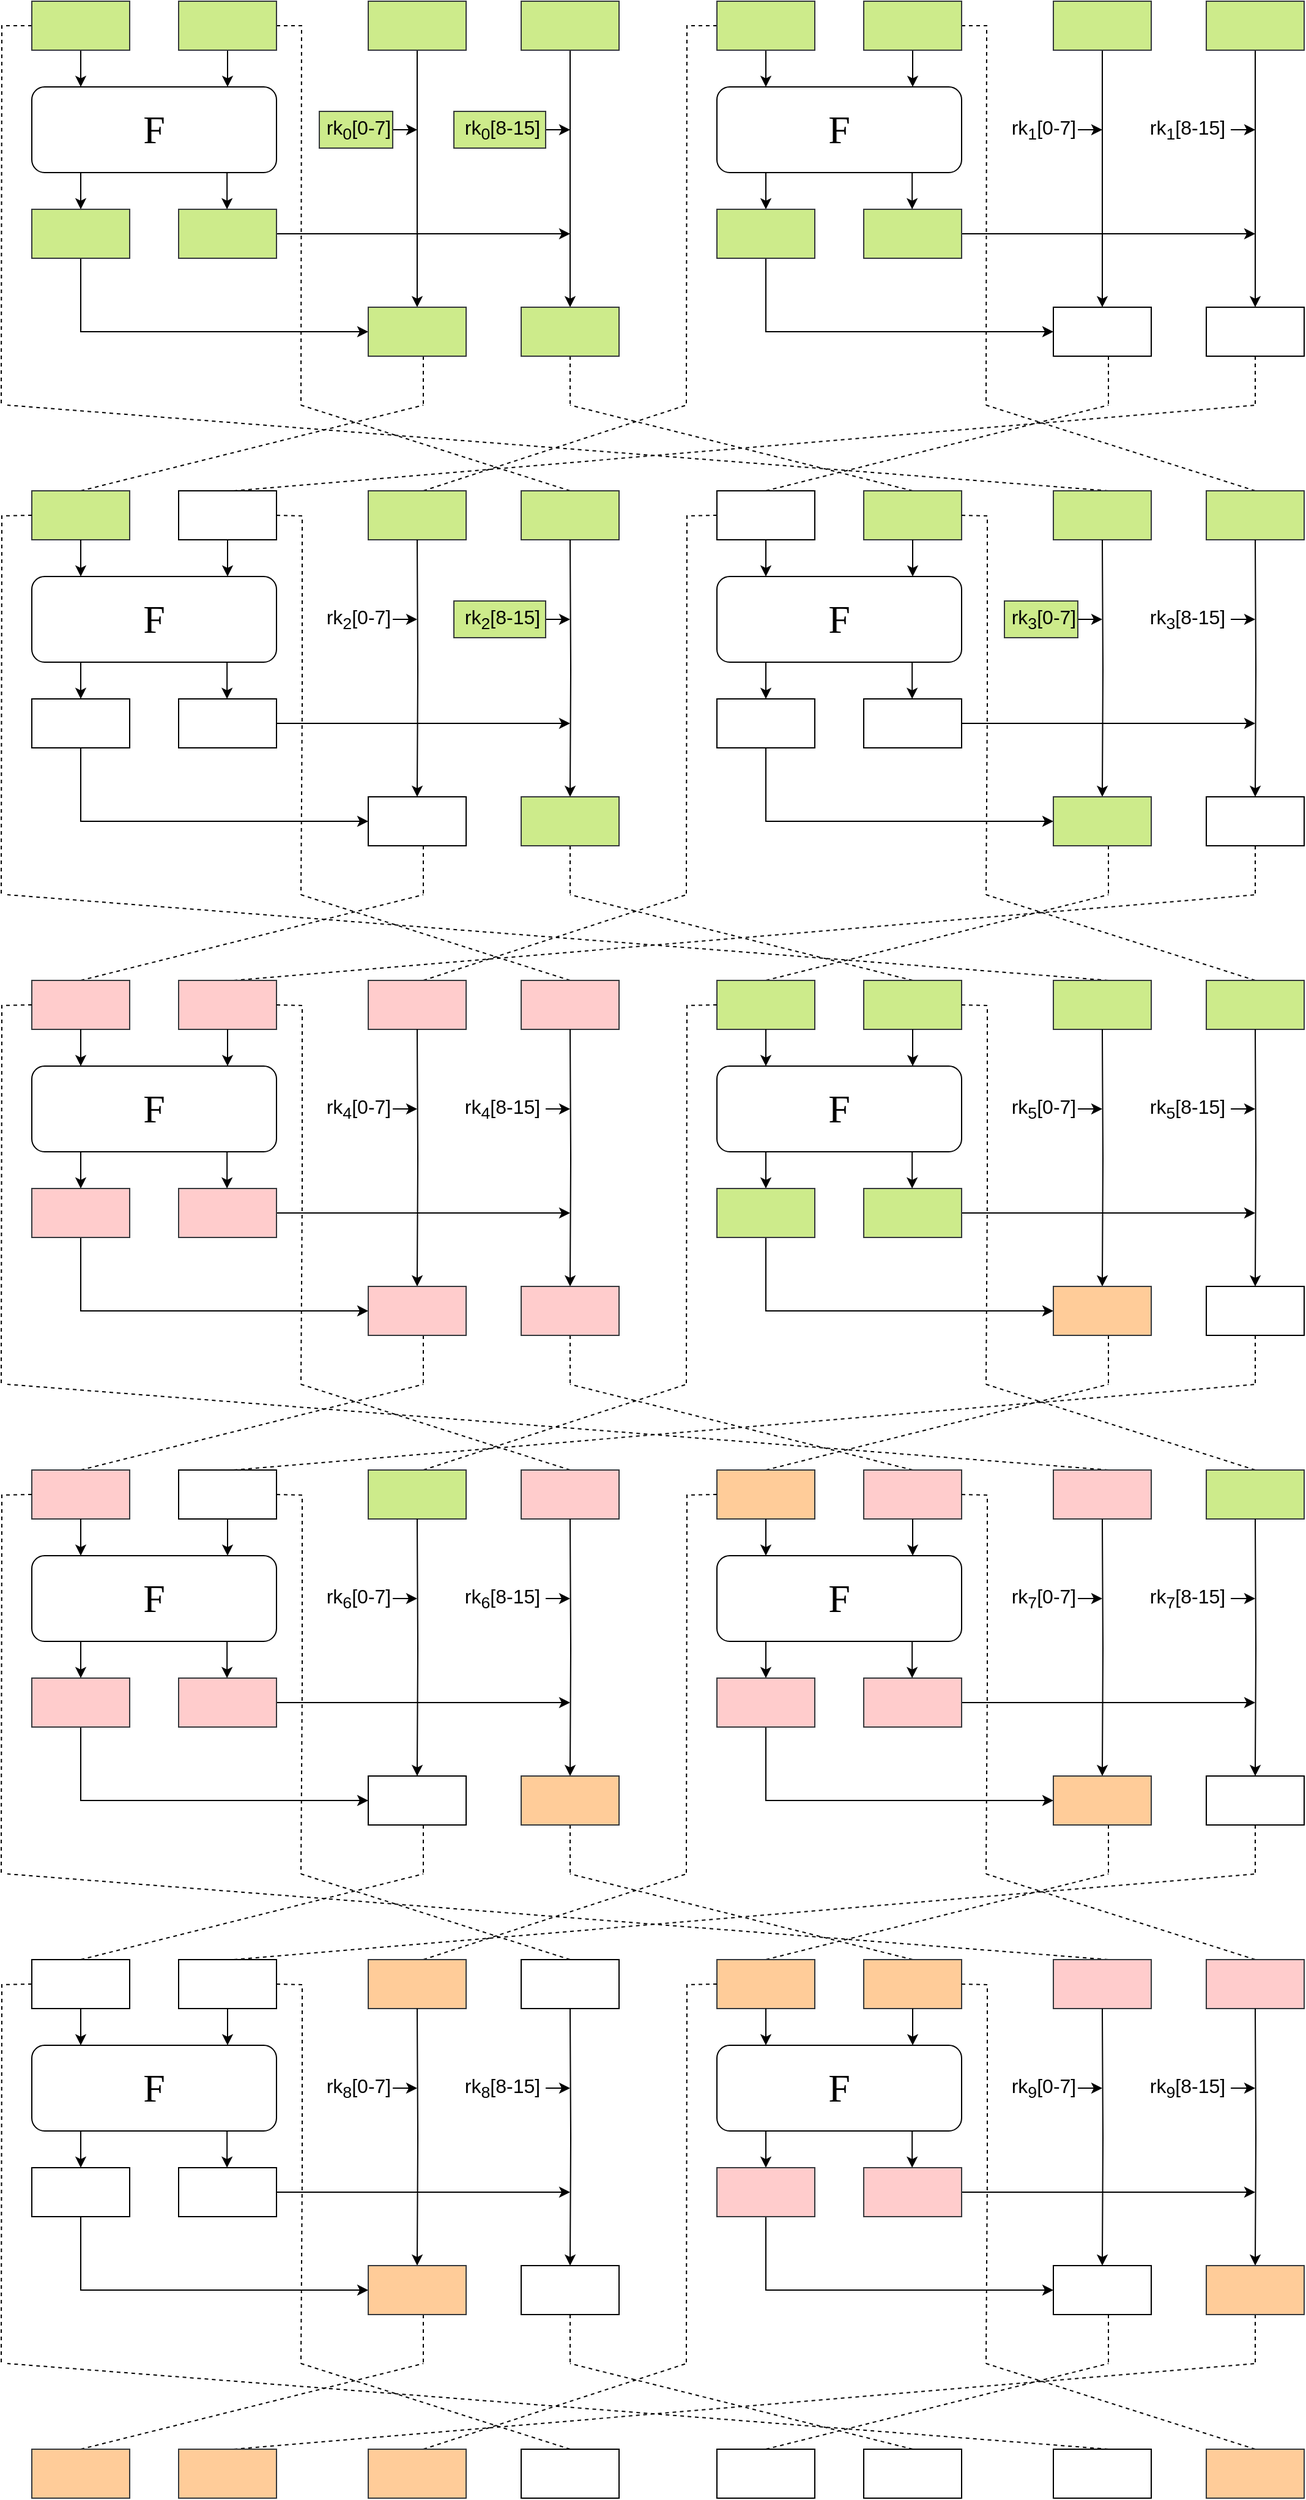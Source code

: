 <mxfile version="24.8.6">
  <diagram name="第 1 页" id="33T3oQKg2jp4dK40noAK">
    <mxGraphModel dx="1562" dy="810" grid="1" gridSize="10" guides="1" tooltips="1" connect="1" arrows="1" fold="1" page="1" pageScale="1" pageWidth="1169" pageHeight="1654" math="0" shadow="0">
      <root>
        <mxCell id="0" />
        <mxCell id="1" parent="0" />
        <mxCell id="R2j_WGsKVn8EYMGW6Qm4-13" style="edgeStyle=orthogonalEdgeStyle;rounded=0;orthogonalLoop=1;jettySize=auto;html=1;" parent="1" source="D-i1duRZGYbxX3AgBeWL-1" edge="1">
          <mxGeometry relative="1" as="geometry">
            <mxPoint x="115" y="100" as="targetPoint" />
          </mxGeometry>
        </mxCell>
        <mxCell id="R2j_WGsKVn8EYMGW6Qm4-34" style="edgeStyle=orthogonalEdgeStyle;rounded=0;orthogonalLoop=1;jettySize=auto;html=1;dashed=1;strokeColor=default;align=center;verticalAlign=middle;fontFamily=Times New Roman;fontSize=18;fontColor=default;labelBackgroundColor=default;endArrow=none;endFill=0;" parent="1" source="D-i1duRZGYbxX3AgBeWL-1" edge="1">
          <mxGeometry relative="1" as="geometry">
            <mxPoint x="50" y="360.0" as="targetPoint" />
          </mxGeometry>
        </mxCell>
        <mxCell id="D-i1duRZGYbxX3AgBeWL-1" value="" style="rounded=0;whiteSpace=wrap;html=1;fillColor=#cdeb8b;strokeColor=#36393d;" parent="1" vertex="1">
          <mxGeometry x="75" y="30" width="80" height="40" as="geometry" />
        </mxCell>
        <mxCell id="D-i1duRZGYbxX3AgBeWL-120" style="rounded=0;orthogonalLoop=1;jettySize=auto;html=1;exitX=0;exitY=1;exitDx=0;exitDy=0;fontFamily=Times New Roman;fontSize=18;fontColor=default;dashed=1;strokeColor=default;align=center;verticalAlign=middle;labelBackgroundColor=default;endArrow=none;endFill=0;" parent="1" edge="1">
          <mxGeometry relative="1" as="geometry">
            <mxPoint x="395" y="360" as="targetPoint" />
            <mxPoint x="395" y="320" as="sourcePoint" />
          </mxGeometry>
        </mxCell>
        <mxCell id="D-i1duRZGYbxX3AgBeWL-121" style="rounded=0;orthogonalLoop=1;jettySize=auto;html=1;exitX=0;exitY=1;exitDx=0;exitDy=0;fontFamily=Times New Roman;fontSize=18;fontColor=default;dashed=1;strokeColor=default;align=center;verticalAlign=middle;labelBackgroundColor=default;endArrow=none;endFill=0;" parent="1" edge="1">
          <mxGeometry relative="1" as="geometry">
            <mxPoint x="515" y="360" as="targetPoint" />
            <mxPoint x="515" y="320" as="sourcePoint" />
          </mxGeometry>
        </mxCell>
        <mxCell id="D-i1duRZGYbxX3AgBeWL-126" style="rounded=0;orthogonalLoop=1;jettySize=auto;html=1;exitX=1;exitY=0;exitDx=0;exitDy=0;fontFamily=Times New Roman;fontSize=18;fontColor=default;endArrow=none;endFill=0;dashed=1;" parent="1" edge="1">
          <mxGeometry relative="1" as="geometry">
            <mxPoint x="395" y="360" as="targetPoint" />
            <mxPoint x="115" y="430" as="sourcePoint" />
          </mxGeometry>
        </mxCell>
        <mxCell id="D-i1duRZGYbxX3AgBeWL-127" style="rounded=0;orthogonalLoop=1;jettySize=auto;html=1;exitX=0;exitY=0;exitDx=0;exitDy=0;fontFamily=Times New Roman;fontSize=18;fontColor=default;dashed=1;strokeColor=default;align=center;verticalAlign=middle;labelBackgroundColor=default;endArrow=none;endFill=0;" parent="1" edge="1">
          <mxGeometry relative="1" as="geometry">
            <mxPoint x="1075" y="360" as="targetPoint" />
            <mxPoint x="240" y="430" as="sourcePoint" />
          </mxGeometry>
        </mxCell>
        <mxCell id="D-i1duRZGYbxX3AgBeWL-128" style="rounded=0;orthogonalLoop=1;jettySize=auto;html=1;exitX=1;exitY=0;exitDx=0;exitDy=0;fontFamily=Times New Roman;fontSize=18;fontColor=default;dashed=1;strokeColor=default;align=center;verticalAlign=middle;labelBackgroundColor=default;endArrow=none;endFill=0;" parent="1" edge="1">
          <mxGeometry relative="1" as="geometry">
            <mxPoint x="610" y="360" as="targetPoint" />
            <mxPoint x="395" y="430" as="sourcePoint" />
          </mxGeometry>
        </mxCell>
        <mxCell id="D-i1duRZGYbxX3AgBeWL-129" style="rounded=0;orthogonalLoop=1;jettySize=auto;html=1;exitX=0;exitY=0;exitDx=0;exitDy=0;fontFamily=Times New Roman;fontSize=18;fontColor=default;dashed=1;strokeColor=default;align=center;verticalAlign=middle;labelBackgroundColor=default;endArrow=none;endFill=0;" parent="1" edge="1">
          <mxGeometry relative="1" as="geometry">
            <mxPoint x="295" y="360" as="targetPoint" />
            <mxPoint x="515" y="430" as="sourcePoint" />
          </mxGeometry>
        </mxCell>
        <mxCell id="D-i1duRZGYbxX3AgBeWL-130" style="rounded=0;orthogonalLoop=1;jettySize=auto;html=1;exitX=1;exitY=0;exitDx=0;exitDy=0;fontFamily=Times New Roman;fontSize=18;fontColor=default;dashed=1;strokeColor=default;align=center;verticalAlign=middle;labelBackgroundColor=default;endArrow=none;endFill=0;" parent="1" edge="1">
          <mxGeometry relative="1" as="geometry">
            <mxPoint x="955" y="360" as="targetPoint" />
            <mxPoint x="675" y="430" as="sourcePoint" />
          </mxGeometry>
        </mxCell>
        <mxCell id="D-i1duRZGYbxX3AgBeWL-131" style="rounded=0;orthogonalLoop=1;jettySize=auto;html=1;exitX=0;exitY=0;exitDx=0;exitDy=0;fontFamily=Times New Roman;fontSize=18;fontColor=default;dashed=1;strokeColor=default;align=center;verticalAlign=middle;labelBackgroundColor=default;endArrow=none;endFill=0;" parent="1" edge="1">
          <mxGeometry relative="1" as="geometry">
            <mxPoint x="515" y="360" as="targetPoint" />
            <mxPoint x="795" y="430" as="sourcePoint" />
          </mxGeometry>
        </mxCell>
        <mxCell id="D-i1duRZGYbxX3AgBeWL-132" style="rounded=0;orthogonalLoop=1;jettySize=auto;html=1;exitX=1;exitY=0;exitDx=0;exitDy=0;fontFamily=Times New Roman;fontSize=18;fontColor=default;dashed=1;strokeColor=default;align=center;verticalAlign=middle;labelBackgroundColor=default;endArrow=none;endFill=0;" parent="1" edge="1">
          <mxGeometry relative="1" as="geometry">
            <mxPoint x="55" y="360" as="targetPoint" />
            <mxPoint x="955" y="430" as="sourcePoint" />
          </mxGeometry>
        </mxCell>
        <mxCell id="D-i1duRZGYbxX3AgBeWL-133" style="rounded=0;orthogonalLoop=1;jettySize=auto;html=1;exitX=1;exitY=0;exitDx=0;exitDy=0;fontFamily=Times New Roman;fontSize=18;fontColor=default;dashed=1;strokeColor=default;align=center;verticalAlign=middle;labelBackgroundColor=default;endArrow=none;endFill=0;" parent="1" edge="1">
          <mxGeometry relative="1" as="geometry">
            <mxPoint x="855" y="360" as="targetPoint" />
            <mxPoint x="1075" y="430" as="sourcePoint" />
          </mxGeometry>
        </mxCell>
        <mxCell id="R2j_WGsKVn8EYMGW6Qm4-14" style="edgeStyle=orthogonalEdgeStyle;rounded=0;orthogonalLoop=1;jettySize=auto;html=1;" parent="1" source="R2j_WGsKVn8EYMGW6Qm4-2" edge="1">
          <mxGeometry relative="1" as="geometry">
            <mxPoint x="235" y="100" as="targetPoint" />
          </mxGeometry>
        </mxCell>
        <mxCell id="R2j_WGsKVn8EYMGW6Qm4-35" style="edgeStyle=orthogonalEdgeStyle;rounded=0;orthogonalLoop=1;jettySize=auto;html=1;dashed=1;strokeColor=default;align=center;verticalAlign=middle;fontFamily=Times New Roman;fontSize=18;fontColor=default;labelBackgroundColor=default;endArrow=none;endFill=0;" parent="1" source="R2j_WGsKVn8EYMGW6Qm4-2" edge="1">
          <mxGeometry relative="1" as="geometry">
            <mxPoint x="295" y="360.0" as="targetPoint" />
          </mxGeometry>
        </mxCell>
        <mxCell id="R2j_WGsKVn8EYMGW6Qm4-2" value="" style="rounded=0;whiteSpace=wrap;html=1;fillColor=#cdeb8b;strokeColor=#36393d;" parent="1" vertex="1">
          <mxGeometry x="195" y="30" width="80" height="40" as="geometry" />
        </mxCell>
        <mxCell id="R2j_WGsKVn8EYMGW6Qm4-20" style="edgeStyle=orthogonalEdgeStyle;rounded=0;orthogonalLoop=1;jettySize=auto;html=1;entryX=0.5;entryY=0;entryDx=0;entryDy=0;" parent="1" source="R2j_WGsKVn8EYMGW6Qm4-3" target="R2j_WGsKVn8EYMGW6Qm4-21" edge="1">
          <mxGeometry relative="1" as="geometry">
            <mxPoint x="390" y="250" as="targetPoint" />
          </mxGeometry>
        </mxCell>
        <mxCell id="R2j_WGsKVn8EYMGW6Qm4-3" value="" style="rounded=0;whiteSpace=wrap;html=1;fillColor=#cdeb8b;strokeColor=#36393d;" parent="1" vertex="1">
          <mxGeometry x="350" y="30" width="80" height="40" as="geometry" />
        </mxCell>
        <mxCell id="R2j_WGsKVn8EYMGW6Qm4-32" style="edgeStyle=orthogonalEdgeStyle;rounded=0;orthogonalLoop=1;jettySize=auto;html=1;entryX=0.5;entryY=0;entryDx=0;entryDy=0;" parent="1" source="R2j_WGsKVn8EYMGW6Qm4-4" target="R2j_WGsKVn8EYMGW6Qm4-29" edge="1">
          <mxGeometry relative="1" as="geometry" />
        </mxCell>
        <mxCell id="R2j_WGsKVn8EYMGW6Qm4-4" value="" style="rounded=0;whiteSpace=wrap;html=1;fillColor=#cdeb8b;strokeColor=#36393d;" parent="1" vertex="1">
          <mxGeometry x="475" y="30" width="80" height="40" as="geometry" />
        </mxCell>
        <mxCell id="R2j_WGsKVn8EYMGW6Qm4-5" value="&lt;font face=&quot;Lucida Console&quot; style=&quot;font-size: 32px;&quot;&gt;F&lt;/font&gt;" style="rounded=1;whiteSpace=wrap;html=1;" parent="1" vertex="1">
          <mxGeometry x="75" y="100" width="200" height="70" as="geometry" />
        </mxCell>
        <mxCell id="R2j_WGsKVn8EYMGW6Qm4-15" style="edgeStyle=orthogonalEdgeStyle;rounded=0;orthogonalLoop=1;jettySize=auto;html=1;startArrow=classic;startFill=1;endArrow=none;endFill=0;" parent="1" source="R2j_WGsKVn8EYMGW6Qm4-8" edge="1">
          <mxGeometry relative="1" as="geometry">
            <mxPoint x="115" y="170" as="targetPoint" />
          </mxGeometry>
        </mxCell>
        <mxCell id="R2j_WGsKVn8EYMGW6Qm4-26" style="edgeStyle=orthogonalEdgeStyle;rounded=0;orthogonalLoop=1;jettySize=auto;html=1;entryX=0;entryY=0.5;entryDx=0;entryDy=0;" parent="1" target="R2j_WGsKVn8EYMGW6Qm4-21" edge="1">
          <mxGeometry relative="1" as="geometry">
            <mxPoint x="115" y="240" as="sourcePoint" />
            <mxPoint x="310" y="300" as="targetPoint" />
            <Array as="points">
              <mxPoint x="115" y="300" />
            </Array>
          </mxGeometry>
        </mxCell>
        <mxCell id="R2j_WGsKVn8EYMGW6Qm4-8" value="" style="rounded=0;whiteSpace=wrap;html=1;fillColor=#cdeb8b;strokeColor=#36393d;" parent="1" vertex="1">
          <mxGeometry x="75" y="200" width="80" height="40" as="geometry" />
        </mxCell>
        <mxCell id="R2j_WGsKVn8EYMGW6Qm4-31" style="edgeStyle=orthogonalEdgeStyle;rounded=0;orthogonalLoop=1;jettySize=auto;html=1;" parent="1" source="R2j_WGsKVn8EYMGW6Qm4-19" edge="1">
          <mxGeometry relative="1" as="geometry">
            <mxPoint x="515" y="220" as="targetPoint" />
          </mxGeometry>
        </mxCell>
        <mxCell id="R2j_WGsKVn8EYMGW6Qm4-19" value="" style="rounded=0;whiteSpace=wrap;html=1;fillColor=#cdeb8b;strokeColor=#36393d;" parent="1" vertex="1">
          <mxGeometry x="195" y="200" width="80" height="40" as="geometry" />
        </mxCell>
        <mxCell id="R2j_WGsKVn8EYMGW6Qm4-21" value="" style="rounded=0;whiteSpace=wrap;html=1;fillColor=#cdeb8b;strokeColor=#36393d;" parent="1" vertex="1">
          <mxGeometry x="350" y="280" width="80" height="40" as="geometry" />
        </mxCell>
        <mxCell id="R2j_WGsKVn8EYMGW6Qm4-27" style="edgeStyle=orthogonalEdgeStyle;rounded=0;orthogonalLoop=1;jettySize=auto;html=1;" parent="1" source="R2j_WGsKVn8EYMGW6Qm4-23" edge="1">
          <mxGeometry relative="1" as="geometry">
            <mxPoint x="390" y="135" as="targetPoint" />
          </mxGeometry>
        </mxCell>
        <mxCell id="R2j_WGsKVn8EYMGW6Qm4-23" value="&lt;font style=&quot;font-size: 16px;&quot;&gt;&amp;nbsp;rk&lt;sub&gt;0&lt;/sub&gt;[0-7]&lt;/font&gt;" style="text;html=1;align=center;verticalAlign=middle;whiteSpace=wrap;rounded=0;fillColor=#cdeb8b;strokeColor=#36393d;" parent="1" vertex="1">
          <mxGeometry x="310" y="120" width="60" height="30" as="geometry" />
        </mxCell>
        <mxCell id="R2j_WGsKVn8EYMGW6Qm4-33" style="edgeStyle=orthogonalEdgeStyle;rounded=0;orthogonalLoop=1;jettySize=auto;html=1;" parent="1" source="R2j_WGsKVn8EYMGW6Qm4-28" edge="1">
          <mxGeometry relative="1" as="geometry">
            <mxPoint x="515" y="135" as="targetPoint" />
          </mxGeometry>
        </mxCell>
        <mxCell id="R2j_WGsKVn8EYMGW6Qm4-28" value="&lt;font style=&quot;font-size: 16px;&quot;&gt;&amp;nbsp;rk&lt;sub&gt;0&lt;/sub&gt;[8-15]&lt;/font&gt;" style="text;html=1;align=center;verticalAlign=middle;whiteSpace=wrap;rounded=0;fillColor=#cdeb8b;strokeColor=#36393d;" parent="1" vertex="1">
          <mxGeometry x="420" y="120" width="75" height="30" as="geometry" />
        </mxCell>
        <mxCell id="R2j_WGsKVn8EYMGW6Qm4-29" value="" style="rounded=0;whiteSpace=wrap;html=1;fillColor=#cdeb8b;strokeColor=#36393d;" parent="1" vertex="1">
          <mxGeometry x="475" y="280" width="80" height="40" as="geometry" />
        </mxCell>
        <mxCell id="R2j_WGsKVn8EYMGW6Qm4-36" value="" style="rounded=0;whiteSpace=wrap;html=1;fillColor=#cdeb8b;strokeColor=#36393d;" parent="1" vertex="1">
          <mxGeometry x="75" y="430" width="80" height="40" as="geometry" />
        </mxCell>
        <mxCell id="R2j_WGsKVn8EYMGW6Qm4-37" value="" style="rounded=0;whiteSpace=wrap;html=1;" parent="1" vertex="1">
          <mxGeometry x="195" y="430" width="80" height="40" as="geometry" />
        </mxCell>
        <mxCell id="R2j_WGsKVn8EYMGW6Qm4-38" value="" style="rounded=0;whiteSpace=wrap;html=1;fillColor=#cdeb8b;strokeColor=#36393d;" parent="1" vertex="1">
          <mxGeometry x="350" y="430" width="80" height="40" as="geometry" />
        </mxCell>
        <mxCell id="R2j_WGsKVn8EYMGW6Qm4-39" value="" style="rounded=0;whiteSpace=wrap;html=1;fillColor=#cdeb8b;strokeColor=#36393d;" parent="1" vertex="1">
          <mxGeometry x="475" y="430" width="80" height="40" as="geometry" />
        </mxCell>
        <mxCell id="R2j_WGsKVn8EYMGW6Qm4-73" style="edgeStyle=orthogonalEdgeStyle;rounded=0;orthogonalLoop=1;jettySize=auto;html=1;startArrow=classic;startFill=1;endArrow=none;endFill=0;" parent="1" edge="1">
          <mxGeometry relative="1" as="geometry">
            <mxPoint x="234.58" y="170" as="targetPoint" />
            <mxPoint x="234.58" y="200" as="sourcePoint" />
          </mxGeometry>
        </mxCell>
        <mxCell id="R2j_WGsKVn8EYMGW6Qm4-78" style="edgeStyle=orthogonalEdgeStyle;rounded=0;orthogonalLoop=1;jettySize=auto;html=1;" parent="1" source="R2j_WGsKVn8EYMGW6Qm4-80" edge="1">
          <mxGeometry relative="1" as="geometry">
            <mxPoint x="675" y="100" as="targetPoint" />
          </mxGeometry>
        </mxCell>
        <mxCell id="R2j_WGsKVn8EYMGW6Qm4-79" style="edgeStyle=orthogonalEdgeStyle;rounded=0;orthogonalLoop=1;jettySize=auto;html=1;dashed=1;strokeColor=default;align=center;verticalAlign=middle;fontFamily=Times New Roman;fontSize=18;fontColor=default;labelBackgroundColor=default;endArrow=none;endFill=0;" parent="1" source="R2j_WGsKVn8EYMGW6Qm4-80" edge="1">
          <mxGeometry relative="1" as="geometry">
            <mxPoint x="610" y="360.0" as="targetPoint" />
          </mxGeometry>
        </mxCell>
        <mxCell id="R2j_WGsKVn8EYMGW6Qm4-80" value="" style="rounded=0;whiteSpace=wrap;html=1;fillColor=#cdeb8b;strokeColor=#36393d;" parent="1" vertex="1">
          <mxGeometry x="635" y="30" width="80" height="40" as="geometry" />
        </mxCell>
        <mxCell id="R2j_WGsKVn8EYMGW6Qm4-81" style="rounded=0;orthogonalLoop=1;jettySize=auto;html=1;exitX=0;exitY=1;exitDx=0;exitDy=0;fontFamily=Times New Roman;fontSize=18;fontColor=default;dashed=1;strokeColor=default;align=center;verticalAlign=middle;labelBackgroundColor=default;endArrow=none;endFill=0;" parent="1" edge="1">
          <mxGeometry relative="1" as="geometry">
            <mxPoint x="955" y="360" as="targetPoint" />
            <mxPoint x="955" y="320" as="sourcePoint" />
          </mxGeometry>
        </mxCell>
        <mxCell id="R2j_WGsKVn8EYMGW6Qm4-82" style="rounded=0;orthogonalLoop=1;jettySize=auto;html=1;exitX=0;exitY=1;exitDx=0;exitDy=0;fontFamily=Times New Roman;fontSize=18;fontColor=default;dashed=1;strokeColor=default;align=center;verticalAlign=middle;labelBackgroundColor=default;endArrow=none;endFill=0;" parent="1" edge="1">
          <mxGeometry relative="1" as="geometry">
            <mxPoint x="1075" y="360" as="targetPoint" />
            <mxPoint x="1075" y="320" as="sourcePoint" />
          </mxGeometry>
        </mxCell>
        <mxCell id="R2j_WGsKVn8EYMGW6Qm4-83" style="edgeStyle=orthogonalEdgeStyle;rounded=0;orthogonalLoop=1;jettySize=auto;html=1;" parent="1" source="R2j_WGsKVn8EYMGW6Qm4-85" edge="1">
          <mxGeometry relative="1" as="geometry">
            <mxPoint x="795" y="100" as="targetPoint" />
          </mxGeometry>
        </mxCell>
        <mxCell id="R2j_WGsKVn8EYMGW6Qm4-84" style="edgeStyle=orthogonalEdgeStyle;rounded=0;orthogonalLoop=1;jettySize=auto;html=1;dashed=1;strokeColor=default;align=center;verticalAlign=middle;fontFamily=Times New Roman;fontSize=18;fontColor=default;labelBackgroundColor=default;endArrow=none;endFill=0;" parent="1" source="R2j_WGsKVn8EYMGW6Qm4-85" edge="1">
          <mxGeometry relative="1" as="geometry">
            <mxPoint x="855" y="360.0" as="targetPoint" />
          </mxGeometry>
        </mxCell>
        <mxCell id="R2j_WGsKVn8EYMGW6Qm4-85" value="" style="rounded=0;whiteSpace=wrap;html=1;fillColor=#cdeb8b;strokeColor=#36393d;" parent="1" vertex="1">
          <mxGeometry x="755" y="30" width="80" height="40" as="geometry" />
        </mxCell>
        <mxCell id="R2j_WGsKVn8EYMGW6Qm4-86" style="edgeStyle=orthogonalEdgeStyle;rounded=0;orthogonalLoop=1;jettySize=auto;html=1;entryX=0.5;entryY=0;entryDx=0;entryDy=0;" parent="1" source="R2j_WGsKVn8EYMGW6Qm4-87" target="R2j_WGsKVn8EYMGW6Qm4-96" edge="1">
          <mxGeometry relative="1" as="geometry">
            <mxPoint x="950" y="250" as="targetPoint" />
          </mxGeometry>
        </mxCell>
        <mxCell id="R2j_WGsKVn8EYMGW6Qm4-87" value="" style="rounded=0;whiteSpace=wrap;html=1;fillColor=#cdeb8b;strokeColor=#36393d;" parent="1" vertex="1">
          <mxGeometry x="910" y="30" width="80" height="40" as="geometry" />
        </mxCell>
        <mxCell id="R2j_WGsKVn8EYMGW6Qm4-88" style="edgeStyle=orthogonalEdgeStyle;rounded=0;orthogonalLoop=1;jettySize=auto;html=1;entryX=0.5;entryY=0;entryDx=0;entryDy=0;" parent="1" source="R2j_WGsKVn8EYMGW6Qm4-89" target="R2j_WGsKVn8EYMGW6Qm4-101" edge="1">
          <mxGeometry relative="1" as="geometry" />
        </mxCell>
        <mxCell id="R2j_WGsKVn8EYMGW6Qm4-89" value="" style="rounded=0;whiteSpace=wrap;html=1;fillColor=#cdeb8b;strokeColor=#36393d;" parent="1" vertex="1">
          <mxGeometry x="1035" y="30" width="80" height="40" as="geometry" />
        </mxCell>
        <mxCell id="R2j_WGsKVn8EYMGW6Qm4-90" value="&lt;font face=&quot;Lucida Console&quot; style=&quot;font-size: 32px;&quot;&gt;F&lt;/font&gt;" style="rounded=1;whiteSpace=wrap;html=1;" parent="1" vertex="1">
          <mxGeometry x="635" y="100" width="200" height="70" as="geometry" />
        </mxCell>
        <mxCell id="R2j_WGsKVn8EYMGW6Qm4-91" style="edgeStyle=orthogonalEdgeStyle;rounded=0;orthogonalLoop=1;jettySize=auto;html=1;startArrow=classic;startFill=1;endArrow=none;endFill=0;" parent="1" source="R2j_WGsKVn8EYMGW6Qm4-93" edge="1">
          <mxGeometry relative="1" as="geometry">
            <mxPoint x="675" y="170" as="targetPoint" />
          </mxGeometry>
        </mxCell>
        <mxCell id="R2j_WGsKVn8EYMGW6Qm4-92" style="edgeStyle=orthogonalEdgeStyle;rounded=0;orthogonalLoop=1;jettySize=auto;html=1;entryX=0;entryY=0.5;entryDx=0;entryDy=0;" parent="1" target="R2j_WGsKVn8EYMGW6Qm4-96" edge="1">
          <mxGeometry relative="1" as="geometry">
            <mxPoint x="675" y="240" as="sourcePoint" />
            <mxPoint x="870" y="300" as="targetPoint" />
            <Array as="points">
              <mxPoint x="675" y="300" />
            </Array>
          </mxGeometry>
        </mxCell>
        <mxCell id="R2j_WGsKVn8EYMGW6Qm4-93" value="" style="rounded=0;whiteSpace=wrap;html=1;fillColor=#cdeb8b;strokeColor=#36393d;" parent="1" vertex="1">
          <mxGeometry x="635" y="200" width="80" height="40" as="geometry" />
        </mxCell>
        <mxCell id="R2j_WGsKVn8EYMGW6Qm4-94" style="edgeStyle=orthogonalEdgeStyle;rounded=0;orthogonalLoop=1;jettySize=auto;html=1;" parent="1" source="R2j_WGsKVn8EYMGW6Qm4-95" edge="1">
          <mxGeometry relative="1" as="geometry">
            <mxPoint x="1075" y="220" as="targetPoint" />
          </mxGeometry>
        </mxCell>
        <mxCell id="R2j_WGsKVn8EYMGW6Qm4-95" value="" style="rounded=0;whiteSpace=wrap;html=1;fillColor=#cdeb8b;strokeColor=#36393d;" parent="1" vertex="1">
          <mxGeometry x="755" y="200" width="80" height="40" as="geometry" />
        </mxCell>
        <mxCell id="R2j_WGsKVn8EYMGW6Qm4-96" value="" style="rounded=0;whiteSpace=wrap;html=1;" parent="1" vertex="1">
          <mxGeometry x="910" y="280" width="80" height="40" as="geometry" />
        </mxCell>
        <mxCell id="R2j_WGsKVn8EYMGW6Qm4-97" style="edgeStyle=orthogonalEdgeStyle;rounded=0;orthogonalLoop=1;jettySize=auto;html=1;" parent="1" source="R2j_WGsKVn8EYMGW6Qm4-98" edge="1">
          <mxGeometry relative="1" as="geometry">
            <mxPoint x="950" y="135" as="targetPoint" />
          </mxGeometry>
        </mxCell>
        <mxCell id="R2j_WGsKVn8EYMGW6Qm4-98" value="&lt;font style=&quot;font-size: 16px;&quot;&gt;&amp;nbsp;rk&lt;sub&gt;1&lt;/sub&gt;[0-7]&lt;/font&gt;" style="text;html=1;align=center;verticalAlign=middle;whiteSpace=wrap;rounded=0;" parent="1" vertex="1">
          <mxGeometry x="870" y="120" width="60" height="30" as="geometry" />
        </mxCell>
        <mxCell id="R2j_WGsKVn8EYMGW6Qm4-99" style="edgeStyle=orthogonalEdgeStyle;rounded=0;orthogonalLoop=1;jettySize=auto;html=1;" parent="1" source="R2j_WGsKVn8EYMGW6Qm4-100" edge="1">
          <mxGeometry relative="1" as="geometry">
            <mxPoint x="1075" y="135" as="targetPoint" />
          </mxGeometry>
        </mxCell>
        <mxCell id="R2j_WGsKVn8EYMGW6Qm4-100" value="&lt;font style=&quot;font-size: 16px;&quot;&gt;&amp;nbsp;rk&lt;sub&gt;1&lt;/sub&gt;[8-15]&lt;/font&gt;" style="text;html=1;align=center;verticalAlign=middle;whiteSpace=wrap;rounded=0;" parent="1" vertex="1">
          <mxGeometry x="980" y="120" width="75" height="30" as="geometry" />
        </mxCell>
        <mxCell id="R2j_WGsKVn8EYMGW6Qm4-101" value="" style="rounded=0;whiteSpace=wrap;html=1;" parent="1" vertex="1">
          <mxGeometry x="1035" y="280" width="80" height="40" as="geometry" />
        </mxCell>
        <mxCell id="R2j_WGsKVn8EYMGW6Qm4-102" style="edgeStyle=orthogonalEdgeStyle;rounded=0;orthogonalLoop=1;jettySize=auto;html=1;startArrow=classic;startFill=1;endArrow=none;endFill=0;" parent="1" edge="1">
          <mxGeometry relative="1" as="geometry">
            <mxPoint x="794.58" y="170" as="targetPoint" />
            <mxPoint x="794.58" y="200" as="sourcePoint" />
          </mxGeometry>
        </mxCell>
        <mxCell id="R2j_WGsKVn8EYMGW6Qm4-103" value="" style="rounded=0;whiteSpace=wrap;html=1;" parent="1" vertex="1">
          <mxGeometry x="635" y="430" width="80" height="40" as="geometry" />
        </mxCell>
        <mxCell id="R2j_WGsKVn8EYMGW6Qm4-104" value="" style="rounded=0;whiteSpace=wrap;html=1;fillColor=#cdeb8b;strokeColor=#36393d;" parent="1" vertex="1">
          <mxGeometry x="755" y="430" width="80" height="40" as="geometry" />
        </mxCell>
        <mxCell id="R2j_WGsKVn8EYMGW6Qm4-105" value="" style="rounded=0;whiteSpace=wrap;html=1;fillColor=#cdeb8b;strokeColor=#36393d;" parent="1" vertex="1">
          <mxGeometry x="910" y="430" width="80" height="40" as="geometry" />
        </mxCell>
        <mxCell id="R2j_WGsKVn8EYMGW6Qm4-106" value="" style="rounded=0;whiteSpace=wrap;html=1;fillColor=#cdeb8b;strokeColor=#36393d;" parent="1" vertex="1">
          <mxGeometry x="1035" y="430" width="80" height="40" as="geometry" />
        </mxCell>
        <mxCell id="R2j_WGsKVn8EYMGW6Qm4-158" style="edgeStyle=orthogonalEdgeStyle;rounded=0;orthogonalLoop=1;jettySize=auto;html=1;" parent="1" edge="1">
          <mxGeometry relative="1" as="geometry">
            <mxPoint x="115" y="500" as="targetPoint" />
            <mxPoint x="115" y="470" as="sourcePoint" />
          </mxGeometry>
        </mxCell>
        <mxCell id="R2j_WGsKVn8EYMGW6Qm4-159" style="edgeStyle=orthogonalEdgeStyle;rounded=0;orthogonalLoop=1;jettySize=auto;html=1;dashed=1;strokeColor=default;align=center;verticalAlign=middle;fontFamily=Times New Roman;fontSize=18;fontColor=default;labelBackgroundColor=default;endArrow=none;endFill=0;" parent="1" edge="1">
          <mxGeometry relative="1" as="geometry">
            <mxPoint x="50" y="760.0" as="targetPoint" />
            <mxPoint x="75" y="450" as="sourcePoint" />
          </mxGeometry>
        </mxCell>
        <mxCell id="R2j_WGsKVn8EYMGW6Qm4-160" style="rounded=0;orthogonalLoop=1;jettySize=auto;html=1;exitX=0;exitY=1;exitDx=0;exitDy=0;fontFamily=Times New Roman;fontSize=18;fontColor=default;dashed=1;strokeColor=default;align=center;verticalAlign=middle;labelBackgroundColor=default;endArrow=none;endFill=0;" parent="1" edge="1">
          <mxGeometry relative="1" as="geometry">
            <mxPoint x="395" y="760" as="targetPoint" />
            <mxPoint x="395" y="720" as="sourcePoint" />
          </mxGeometry>
        </mxCell>
        <mxCell id="R2j_WGsKVn8EYMGW6Qm4-161" style="rounded=0;orthogonalLoop=1;jettySize=auto;html=1;exitX=0;exitY=1;exitDx=0;exitDy=0;fontFamily=Times New Roman;fontSize=18;fontColor=default;dashed=1;strokeColor=default;align=center;verticalAlign=middle;labelBackgroundColor=default;endArrow=none;endFill=0;" parent="1" edge="1">
          <mxGeometry relative="1" as="geometry">
            <mxPoint x="515" y="760" as="targetPoint" />
            <mxPoint x="515" y="720" as="sourcePoint" />
          </mxGeometry>
        </mxCell>
        <mxCell id="R2j_WGsKVn8EYMGW6Qm4-162" style="rounded=0;orthogonalLoop=1;jettySize=auto;html=1;exitX=1;exitY=0;exitDx=0;exitDy=0;fontFamily=Times New Roman;fontSize=18;fontColor=default;endArrow=none;endFill=0;dashed=1;" parent="1" edge="1">
          <mxGeometry relative="1" as="geometry">
            <mxPoint x="395" y="760" as="targetPoint" />
            <mxPoint x="115" y="830" as="sourcePoint" />
          </mxGeometry>
        </mxCell>
        <mxCell id="R2j_WGsKVn8EYMGW6Qm4-163" style="rounded=0;orthogonalLoop=1;jettySize=auto;html=1;exitX=0;exitY=0;exitDx=0;exitDy=0;fontFamily=Times New Roman;fontSize=18;fontColor=default;dashed=1;strokeColor=default;align=center;verticalAlign=middle;labelBackgroundColor=default;endArrow=none;endFill=0;" parent="1" edge="1">
          <mxGeometry relative="1" as="geometry">
            <mxPoint x="1075" y="760" as="targetPoint" />
            <mxPoint x="240" y="830" as="sourcePoint" />
          </mxGeometry>
        </mxCell>
        <mxCell id="R2j_WGsKVn8EYMGW6Qm4-164" style="rounded=0;orthogonalLoop=1;jettySize=auto;html=1;exitX=1;exitY=0;exitDx=0;exitDy=0;fontFamily=Times New Roman;fontSize=18;fontColor=default;dashed=1;strokeColor=default;align=center;verticalAlign=middle;labelBackgroundColor=default;endArrow=none;endFill=0;" parent="1" edge="1">
          <mxGeometry relative="1" as="geometry">
            <mxPoint x="610" y="760" as="targetPoint" />
            <mxPoint x="395" y="830" as="sourcePoint" />
          </mxGeometry>
        </mxCell>
        <mxCell id="R2j_WGsKVn8EYMGW6Qm4-165" style="rounded=0;orthogonalLoop=1;jettySize=auto;html=1;exitX=0;exitY=0;exitDx=0;exitDy=0;fontFamily=Times New Roman;fontSize=18;fontColor=default;dashed=1;strokeColor=default;align=center;verticalAlign=middle;labelBackgroundColor=default;endArrow=none;endFill=0;" parent="1" edge="1">
          <mxGeometry relative="1" as="geometry">
            <mxPoint x="295" y="760" as="targetPoint" />
            <mxPoint x="515" y="830" as="sourcePoint" />
          </mxGeometry>
        </mxCell>
        <mxCell id="R2j_WGsKVn8EYMGW6Qm4-166" style="rounded=0;orthogonalLoop=1;jettySize=auto;html=1;exitX=1;exitY=0;exitDx=0;exitDy=0;fontFamily=Times New Roman;fontSize=18;fontColor=default;dashed=1;strokeColor=default;align=center;verticalAlign=middle;labelBackgroundColor=default;endArrow=none;endFill=0;" parent="1" edge="1">
          <mxGeometry relative="1" as="geometry">
            <mxPoint x="955" y="760" as="targetPoint" />
            <mxPoint x="675" y="830" as="sourcePoint" />
          </mxGeometry>
        </mxCell>
        <mxCell id="R2j_WGsKVn8EYMGW6Qm4-167" style="rounded=0;orthogonalLoop=1;jettySize=auto;html=1;exitX=0;exitY=0;exitDx=0;exitDy=0;fontFamily=Times New Roman;fontSize=18;fontColor=default;dashed=1;strokeColor=default;align=center;verticalAlign=middle;labelBackgroundColor=default;endArrow=none;endFill=0;" parent="1" edge="1">
          <mxGeometry relative="1" as="geometry">
            <mxPoint x="515" y="760" as="targetPoint" />
            <mxPoint x="795" y="830" as="sourcePoint" />
          </mxGeometry>
        </mxCell>
        <mxCell id="R2j_WGsKVn8EYMGW6Qm4-168" style="rounded=0;orthogonalLoop=1;jettySize=auto;html=1;exitX=1;exitY=0;exitDx=0;exitDy=0;fontFamily=Times New Roman;fontSize=18;fontColor=default;dashed=1;strokeColor=default;align=center;verticalAlign=middle;labelBackgroundColor=default;endArrow=none;endFill=0;" parent="1" edge="1">
          <mxGeometry relative="1" as="geometry">
            <mxPoint x="55" y="760" as="targetPoint" />
            <mxPoint x="955" y="830" as="sourcePoint" />
          </mxGeometry>
        </mxCell>
        <mxCell id="R2j_WGsKVn8EYMGW6Qm4-169" style="rounded=0;orthogonalLoop=1;jettySize=auto;html=1;exitX=1;exitY=0;exitDx=0;exitDy=0;fontFamily=Times New Roman;fontSize=18;fontColor=default;dashed=1;strokeColor=default;align=center;verticalAlign=middle;labelBackgroundColor=default;endArrow=none;endFill=0;" parent="1" edge="1">
          <mxGeometry relative="1" as="geometry">
            <mxPoint x="855" y="760" as="targetPoint" />
            <mxPoint x="1075" y="830" as="sourcePoint" />
          </mxGeometry>
        </mxCell>
        <mxCell id="R2j_WGsKVn8EYMGW6Qm4-170" style="edgeStyle=orthogonalEdgeStyle;rounded=0;orthogonalLoop=1;jettySize=auto;html=1;" parent="1" edge="1">
          <mxGeometry relative="1" as="geometry">
            <mxPoint x="235" y="500" as="targetPoint" />
            <mxPoint x="235" y="470" as="sourcePoint" />
          </mxGeometry>
        </mxCell>
        <mxCell id="R2j_WGsKVn8EYMGW6Qm4-171" style="edgeStyle=orthogonalEdgeStyle;rounded=0;orthogonalLoop=1;jettySize=auto;html=1;dashed=1;strokeColor=default;align=center;verticalAlign=middle;fontFamily=Times New Roman;fontSize=18;fontColor=default;labelBackgroundColor=default;endArrow=none;endFill=0;" parent="1" edge="1">
          <mxGeometry relative="1" as="geometry">
            <mxPoint x="295" y="760.0" as="targetPoint" />
            <mxPoint x="275" y="450" as="sourcePoint" />
          </mxGeometry>
        </mxCell>
        <mxCell id="R2j_WGsKVn8EYMGW6Qm4-172" style="edgeStyle=orthogonalEdgeStyle;rounded=0;orthogonalLoop=1;jettySize=auto;html=1;entryX=0.5;entryY=0;entryDx=0;entryDy=0;" parent="1" target="R2j_WGsKVn8EYMGW6Qm4-180" edge="1">
          <mxGeometry relative="1" as="geometry">
            <mxPoint x="390" y="650" as="targetPoint" />
            <mxPoint x="390" y="470" as="sourcePoint" />
          </mxGeometry>
        </mxCell>
        <mxCell id="R2j_WGsKVn8EYMGW6Qm4-173" style="edgeStyle=orthogonalEdgeStyle;rounded=0;orthogonalLoop=1;jettySize=auto;html=1;entryX=0.5;entryY=0;entryDx=0;entryDy=0;" parent="1" target="R2j_WGsKVn8EYMGW6Qm4-185" edge="1">
          <mxGeometry relative="1" as="geometry">
            <mxPoint x="515" y="470" as="sourcePoint" />
          </mxGeometry>
        </mxCell>
        <mxCell id="R2j_WGsKVn8EYMGW6Qm4-174" value="&lt;font face=&quot;Lucida Console&quot; style=&quot;font-size: 32px;&quot;&gt;F&lt;/font&gt;" style="rounded=1;whiteSpace=wrap;html=1;" parent="1" vertex="1">
          <mxGeometry x="75" y="500" width="200" height="70" as="geometry" />
        </mxCell>
        <mxCell id="R2j_WGsKVn8EYMGW6Qm4-175" style="edgeStyle=orthogonalEdgeStyle;rounded=0;orthogonalLoop=1;jettySize=auto;html=1;startArrow=classic;startFill=1;endArrow=none;endFill=0;" parent="1" source="R2j_WGsKVn8EYMGW6Qm4-177" edge="1">
          <mxGeometry relative="1" as="geometry">
            <mxPoint x="115" y="570" as="targetPoint" />
          </mxGeometry>
        </mxCell>
        <mxCell id="R2j_WGsKVn8EYMGW6Qm4-176" style="edgeStyle=orthogonalEdgeStyle;rounded=0;orthogonalLoop=1;jettySize=auto;html=1;entryX=0;entryY=0.5;entryDx=0;entryDy=0;" parent="1" target="R2j_WGsKVn8EYMGW6Qm4-180" edge="1">
          <mxGeometry relative="1" as="geometry">
            <mxPoint x="115" y="640" as="sourcePoint" />
            <mxPoint x="310" y="700" as="targetPoint" />
            <Array as="points">
              <mxPoint x="115" y="700" />
            </Array>
          </mxGeometry>
        </mxCell>
        <mxCell id="R2j_WGsKVn8EYMGW6Qm4-177" value="" style="rounded=0;whiteSpace=wrap;html=1;" parent="1" vertex="1">
          <mxGeometry x="75" y="600" width="80" height="40" as="geometry" />
        </mxCell>
        <mxCell id="R2j_WGsKVn8EYMGW6Qm4-178" style="edgeStyle=orthogonalEdgeStyle;rounded=0;orthogonalLoop=1;jettySize=auto;html=1;" parent="1" source="R2j_WGsKVn8EYMGW6Qm4-179" edge="1">
          <mxGeometry relative="1" as="geometry">
            <mxPoint x="515" y="620" as="targetPoint" />
          </mxGeometry>
        </mxCell>
        <mxCell id="R2j_WGsKVn8EYMGW6Qm4-179" value="" style="rounded=0;whiteSpace=wrap;html=1;" parent="1" vertex="1">
          <mxGeometry x="195" y="600" width="80" height="40" as="geometry" />
        </mxCell>
        <mxCell id="R2j_WGsKVn8EYMGW6Qm4-180" value="" style="rounded=0;whiteSpace=wrap;html=1;" parent="1" vertex="1">
          <mxGeometry x="350" y="680" width="80" height="40" as="geometry" />
        </mxCell>
        <mxCell id="R2j_WGsKVn8EYMGW6Qm4-181" style="edgeStyle=orthogonalEdgeStyle;rounded=0;orthogonalLoop=1;jettySize=auto;html=1;" parent="1" source="R2j_WGsKVn8EYMGW6Qm4-182" edge="1">
          <mxGeometry relative="1" as="geometry">
            <mxPoint x="390" y="535" as="targetPoint" />
          </mxGeometry>
        </mxCell>
        <mxCell id="R2j_WGsKVn8EYMGW6Qm4-182" value="&lt;font style=&quot;font-size: 16px;&quot;&gt;&amp;nbsp;rk&lt;sub&gt;2&lt;/sub&gt;[0-7]&lt;/font&gt;" style="text;html=1;align=center;verticalAlign=middle;whiteSpace=wrap;rounded=0;" parent="1" vertex="1">
          <mxGeometry x="310" y="520" width="60" height="30" as="geometry" />
        </mxCell>
        <mxCell id="R2j_WGsKVn8EYMGW6Qm4-183" style="edgeStyle=orthogonalEdgeStyle;rounded=0;orthogonalLoop=1;jettySize=auto;html=1;" parent="1" source="R2j_WGsKVn8EYMGW6Qm4-184" edge="1">
          <mxGeometry relative="1" as="geometry">
            <mxPoint x="515" y="535" as="targetPoint" />
          </mxGeometry>
        </mxCell>
        <mxCell id="R2j_WGsKVn8EYMGW6Qm4-184" value="&lt;font style=&quot;font-size: 16px;&quot;&gt;&amp;nbsp;rk&lt;sub&gt;2&lt;/sub&gt;[8-15]&lt;/font&gt;" style="text;html=1;align=center;verticalAlign=middle;whiteSpace=wrap;rounded=0;fillColor=#cdeb8b;strokeColor=#36393d;" parent="1" vertex="1">
          <mxGeometry x="420" y="520" width="75" height="30" as="geometry" />
        </mxCell>
        <mxCell id="R2j_WGsKVn8EYMGW6Qm4-185" value="" style="rounded=0;whiteSpace=wrap;html=1;fillColor=#cdeb8b;strokeColor=#36393d;" parent="1" vertex="1">
          <mxGeometry x="475" y="680" width="80" height="40" as="geometry" />
        </mxCell>
        <mxCell id="R2j_WGsKVn8EYMGW6Qm4-186" value="" style="rounded=0;whiteSpace=wrap;html=1;fillColor=#ffcccc;strokeColor=#36393d;" parent="1" vertex="1">
          <mxGeometry x="75" y="830" width="80" height="40" as="geometry" />
        </mxCell>
        <mxCell id="R2j_WGsKVn8EYMGW6Qm4-187" value="" style="rounded=0;whiteSpace=wrap;html=1;fillColor=#ffcccc;strokeColor=#36393d;" parent="1" vertex="1">
          <mxGeometry x="195" y="830" width="80" height="40" as="geometry" />
        </mxCell>
        <mxCell id="R2j_WGsKVn8EYMGW6Qm4-188" value="" style="rounded=0;whiteSpace=wrap;html=1;fillColor=#ffcccc;strokeColor=#36393d;" parent="1" vertex="1">
          <mxGeometry x="350" y="830" width="80" height="40" as="geometry" />
        </mxCell>
        <mxCell id="R2j_WGsKVn8EYMGW6Qm4-189" value="" style="rounded=0;whiteSpace=wrap;html=1;fillColor=#ffcccc;strokeColor=#36393d;" parent="1" vertex="1">
          <mxGeometry x="475" y="830" width="80" height="40" as="geometry" />
        </mxCell>
        <mxCell id="R2j_WGsKVn8EYMGW6Qm4-190" style="edgeStyle=orthogonalEdgeStyle;rounded=0;orthogonalLoop=1;jettySize=auto;html=1;startArrow=classic;startFill=1;endArrow=none;endFill=0;" parent="1" edge="1">
          <mxGeometry relative="1" as="geometry">
            <mxPoint x="234.58" y="570" as="targetPoint" />
            <mxPoint x="234.58" y="600" as="sourcePoint" />
          </mxGeometry>
        </mxCell>
        <mxCell id="R2j_WGsKVn8EYMGW6Qm4-191" style="edgeStyle=orthogonalEdgeStyle;rounded=0;orthogonalLoop=1;jettySize=auto;html=1;" parent="1" edge="1">
          <mxGeometry relative="1" as="geometry">
            <mxPoint x="675" y="500" as="targetPoint" />
            <mxPoint x="675" y="470" as="sourcePoint" />
          </mxGeometry>
        </mxCell>
        <mxCell id="R2j_WGsKVn8EYMGW6Qm4-192" style="edgeStyle=orthogonalEdgeStyle;rounded=0;orthogonalLoop=1;jettySize=auto;html=1;dashed=1;strokeColor=default;align=center;verticalAlign=middle;fontFamily=Times New Roman;fontSize=18;fontColor=default;labelBackgroundColor=default;endArrow=none;endFill=0;" parent="1" edge="1">
          <mxGeometry relative="1" as="geometry">
            <mxPoint x="610" y="760.0" as="targetPoint" />
            <mxPoint x="635" y="450" as="sourcePoint" />
          </mxGeometry>
        </mxCell>
        <mxCell id="R2j_WGsKVn8EYMGW6Qm4-193" style="rounded=0;orthogonalLoop=1;jettySize=auto;html=1;exitX=0;exitY=1;exitDx=0;exitDy=0;fontFamily=Times New Roman;fontSize=18;fontColor=default;dashed=1;strokeColor=default;align=center;verticalAlign=middle;labelBackgroundColor=default;endArrow=none;endFill=0;" parent="1" edge="1">
          <mxGeometry relative="1" as="geometry">
            <mxPoint x="955" y="760" as="targetPoint" />
            <mxPoint x="955" y="720" as="sourcePoint" />
          </mxGeometry>
        </mxCell>
        <mxCell id="R2j_WGsKVn8EYMGW6Qm4-194" style="rounded=0;orthogonalLoop=1;jettySize=auto;html=1;exitX=0;exitY=1;exitDx=0;exitDy=0;fontFamily=Times New Roman;fontSize=18;fontColor=default;dashed=1;strokeColor=default;align=center;verticalAlign=middle;labelBackgroundColor=default;endArrow=none;endFill=0;" parent="1" edge="1">
          <mxGeometry relative="1" as="geometry">
            <mxPoint x="1075" y="760" as="targetPoint" />
            <mxPoint x="1075" y="720" as="sourcePoint" />
          </mxGeometry>
        </mxCell>
        <mxCell id="R2j_WGsKVn8EYMGW6Qm4-195" style="edgeStyle=orthogonalEdgeStyle;rounded=0;orthogonalLoop=1;jettySize=auto;html=1;" parent="1" edge="1">
          <mxGeometry relative="1" as="geometry">
            <mxPoint x="795" y="500" as="targetPoint" />
            <mxPoint x="795" y="470" as="sourcePoint" />
          </mxGeometry>
        </mxCell>
        <mxCell id="R2j_WGsKVn8EYMGW6Qm4-196" style="edgeStyle=orthogonalEdgeStyle;rounded=0;orthogonalLoop=1;jettySize=auto;html=1;dashed=1;strokeColor=default;align=center;verticalAlign=middle;fontFamily=Times New Roman;fontSize=18;fontColor=default;labelBackgroundColor=default;endArrow=none;endFill=0;" parent="1" edge="1">
          <mxGeometry relative="1" as="geometry">
            <mxPoint x="855" y="760.0" as="targetPoint" />
            <mxPoint x="835" y="450" as="sourcePoint" />
          </mxGeometry>
        </mxCell>
        <mxCell id="R2j_WGsKVn8EYMGW6Qm4-197" style="edgeStyle=orthogonalEdgeStyle;rounded=0;orthogonalLoop=1;jettySize=auto;html=1;entryX=0.5;entryY=0;entryDx=0;entryDy=0;" parent="1" target="R2j_WGsKVn8EYMGW6Qm4-205" edge="1">
          <mxGeometry relative="1" as="geometry">
            <mxPoint x="950" y="650" as="targetPoint" />
            <mxPoint x="950" y="470" as="sourcePoint" />
          </mxGeometry>
        </mxCell>
        <mxCell id="R2j_WGsKVn8EYMGW6Qm4-198" style="edgeStyle=orthogonalEdgeStyle;rounded=0;orthogonalLoop=1;jettySize=auto;html=1;entryX=0.5;entryY=0;entryDx=0;entryDy=0;" parent="1" target="R2j_WGsKVn8EYMGW6Qm4-210" edge="1">
          <mxGeometry relative="1" as="geometry">
            <mxPoint x="1075" y="470" as="sourcePoint" />
          </mxGeometry>
        </mxCell>
        <mxCell id="R2j_WGsKVn8EYMGW6Qm4-199" value="&lt;font face=&quot;Lucida Console&quot; style=&quot;font-size: 32px;&quot;&gt;F&lt;/font&gt;" style="rounded=1;whiteSpace=wrap;html=1;" parent="1" vertex="1">
          <mxGeometry x="635" y="500" width="200" height="70" as="geometry" />
        </mxCell>
        <mxCell id="R2j_WGsKVn8EYMGW6Qm4-200" style="edgeStyle=orthogonalEdgeStyle;rounded=0;orthogonalLoop=1;jettySize=auto;html=1;startArrow=classic;startFill=1;endArrow=none;endFill=0;" parent="1" source="R2j_WGsKVn8EYMGW6Qm4-202" edge="1">
          <mxGeometry relative="1" as="geometry">
            <mxPoint x="675" y="570" as="targetPoint" />
          </mxGeometry>
        </mxCell>
        <mxCell id="R2j_WGsKVn8EYMGW6Qm4-201" style="edgeStyle=orthogonalEdgeStyle;rounded=0;orthogonalLoop=1;jettySize=auto;html=1;entryX=0;entryY=0.5;entryDx=0;entryDy=0;" parent="1" target="R2j_WGsKVn8EYMGW6Qm4-205" edge="1">
          <mxGeometry relative="1" as="geometry">
            <mxPoint x="675" y="640" as="sourcePoint" />
            <mxPoint x="870" y="700" as="targetPoint" />
            <Array as="points">
              <mxPoint x="675" y="700" />
            </Array>
          </mxGeometry>
        </mxCell>
        <mxCell id="R2j_WGsKVn8EYMGW6Qm4-202" value="" style="rounded=0;whiteSpace=wrap;html=1;" parent="1" vertex="1">
          <mxGeometry x="635" y="600" width="80" height="40" as="geometry" />
        </mxCell>
        <mxCell id="R2j_WGsKVn8EYMGW6Qm4-203" style="edgeStyle=orthogonalEdgeStyle;rounded=0;orthogonalLoop=1;jettySize=auto;html=1;" parent="1" source="R2j_WGsKVn8EYMGW6Qm4-204" edge="1">
          <mxGeometry relative="1" as="geometry">
            <mxPoint x="1075" y="620" as="targetPoint" />
          </mxGeometry>
        </mxCell>
        <mxCell id="R2j_WGsKVn8EYMGW6Qm4-204" value="" style="rounded=0;whiteSpace=wrap;html=1;" parent="1" vertex="1">
          <mxGeometry x="755" y="600" width="80" height="40" as="geometry" />
        </mxCell>
        <mxCell id="R2j_WGsKVn8EYMGW6Qm4-205" value="" style="rounded=0;whiteSpace=wrap;html=1;fillColor=#cdeb8b;strokeColor=#36393d;" parent="1" vertex="1">
          <mxGeometry x="910" y="680" width="80" height="40" as="geometry" />
        </mxCell>
        <mxCell id="R2j_WGsKVn8EYMGW6Qm4-206" style="edgeStyle=orthogonalEdgeStyle;rounded=0;orthogonalLoop=1;jettySize=auto;html=1;" parent="1" source="R2j_WGsKVn8EYMGW6Qm4-207" edge="1">
          <mxGeometry relative="1" as="geometry">
            <mxPoint x="950" y="535" as="targetPoint" />
          </mxGeometry>
        </mxCell>
        <mxCell id="R2j_WGsKVn8EYMGW6Qm4-207" value="&lt;font style=&quot;font-size: 16px;&quot;&gt;&amp;nbsp;rk&lt;sub&gt;3&lt;/sub&gt;[0-7]&lt;/font&gt;" style="text;html=1;align=center;verticalAlign=middle;whiteSpace=wrap;rounded=0;fillColor=#cdeb8b;strokeColor=#36393d;" parent="1" vertex="1">
          <mxGeometry x="870" y="520" width="60" height="30" as="geometry" />
        </mxCell>
        <mxCell id="R2j_WGsKVn8EYMGW6Qm4-208" style="edgeStyle=orthogonalEdgeStyle;rounded=0;orthogonalLoop=1;jettySize=auto;html=1;" parent="1" source="R2j_WGsKVn8EYMGW6Qm4-209" edge="1">
          <mxGeometry relative="1" as="geometry">
            <mxPoint x="1075" y="535" as="targetPoint" />
          </mxGeometry>
        </mxCell>
        <mxCell id="R2j_WGsKVn8EYMGW6Qm4-209" value="&lt;font style=&quot;font-size: 16px;&quot;&gt;&amp;nbsp;rk&lt;sub&gt;3&lt;/sub&gt;[8-15]&lt;/font&gt;" style="text;html=1;align=center;verticalAlign=middle;whiteSpace=wrap;rounded=0;" parent="1" vertex="1">
          <mxGeometry x="980" y="520" width="75" height="30" as="geometry" />
        </mxCell>
        <mxCell id="R2j_WGsKVn8EYMGW6Qm4-210" value="" style="rounded=0;whiteSpace=wrap;html=1;" parent="1" vertex="1">
          <mxGeometry x="1035" y="680" width="80" height="40" as="geometry" />
        </mxCell>
        <mxCell id="R2j_WGsKVn8EYMGW6Qm4-211" style="edgeStyle=orthogonalEdgeStyle;rounded=0;orthogonalLoop=1;jettySize=auto;html=1;startArrow=classic;startFill=1;endArrow=none;endFill=0;" parent="1" edge="1">
          <mxGeometry relative="1" as="geometry">
            <mxPoint x="794.58" y="570" as="targetPoint" />
            <mxPoint x="794.58" y="600" as="sourcePoint" />
          </mxGeometry>
        </mxCell>
        <mxCell id="R2j_WGsKVn8EYMGW6Qm4-212" value="" style="rounded=0;whiteSpace=wrap;html=1;fillColor=#cdeb8b;strokeColor=#36393d;" parent="1" vertex="1">
          <mxGeometry x="635" y="830" width="80" height="40" as="geometry" />
        </mxCell>
        <mxCell id="R2j_WGsKVn8EYMGW6Qm4-213" value="" style="rounded=0;whiteSpace=wrap;html=1;fillColor=#cdeb8b;strokeColor=#36393d;" parent="1" vertex="1">
          <mxGeometry x="755" y="830" width="80" height="40" as="geometry" />
        </mxCell>
        <mxCell id="R2j_WGsKVn8EYMGW6Qm4-214" value="" style="rounded=0;whiteSpace=wrap;html=1;fillColor=#cdeb8b;strokeColor=#36393d;" parent="1" vertex="1">
          <mxGeometry x="910" y="830" width="80" height="40" as="geometry" />
        </mxCell>
        <mxCell id="R2j_WGsKVn8EYMGW6Qm4-215" value="" style="rounded=0;whiteSpace=wrap;html=1;fillColor=#cdeb8b;strokeColor=#36393d;" parent="1" vertex="1">
          <mxGeometry x="1035" y="830" width="80" height="40" as="geometry" />
        </mxCell>
        <mxCell id="R2j_WGsKVn8EYMGW6Qm4-340" style="edgeStyle=orthogonalEdgeStyle;rounded=0;orthogonalLoop=1;jettySize=auto;html=1;" parent="1" edge="1">
          <mxGeometry relative="1" as="geometry">
            <mxPoint x="115" y="900" as="targetPoint" />
            <mxPoint x="115" y="870" as="sourcePoint" />
          </mxGeometry>
        </mxCell>
        <mxCell id="R2j_WGsKVn8EYMGW6Qm4-341" style="edgeStyle=orthogonalEdgeStyle;rounded=0;orthogonalLoop=1;jettySize=auto;html=1;dashed=1;strokeColor=default;align=center;verticalAlign=middle;fontFamily=Times New Roman;fontSize=18;fontColor=default;labelBackgroundColor=default;endArrow=none;endFill=0;" parent="1" edge="1">
          <mxGeometry relative="1" as="geometry">
            <mxPoint x="50" y="1160.0" as="targetPoint" />
            <mxPoint x="75" y="850" as="sourcePoint" />
          </mxGeometry>
        </mxCell>
        <mxCell id="R2j_WGsKVn8EYMGW6Qm4-342" style="rounded=0;orthogonalLoop=1;jettySize=auto;html=1;exitX=0;exitY=1;exitDx=0;exitDy=0;fontFamily=Times New Roman;fontSize=18;fontColor=default;dashed=1;strokeColor=default;align=center;verticalAlign=middle;labelBackgroundColor=default;endArrow=none;endFill=0;" parent="1" edge="1">
          <mxGeometry relative="1" as="geometry">
            <mxPoint x="395" y="1160" as="targetPoint" />
            <mxPoint x="395" y="1120" as="sourcePoint" />
          </mxGeometry>
        </mxCell>
        <mxCell id="R2j_WGsKVn8EYMGW6Qm4-343" style="rounded=0;orthogonalLoop=1;jettySize=auto;html=1;exitX=0;exitY=1;exitDx=0;exitDy=0;fontFamily=Times New Roman;fontSize=18;fontColor=default;dashed=1;strokeColor=default;align=center;verticalAlign=middle;labelBackgroundColor=default;endArrow=none;endFill=0;" parent="1" edge="1">
          <mxGeometry relative="1" as="geometry">
            <mxPoint x="515" y="1160" as="targetPoint" />
            <mxPoint x="515" y="1120" as="sourcePoint" />
          </mxGeometry>
        </mxCell>
        <mxCell id="R2j_WGsKVn8EYMGW6Qm4-344" style="rounded=0;orthogonalLoop=1;jettySize=auto;html=1;exitX=1;exitY=0;exitDx=0;exitDy=0;fontFamily=Times New Roman;fontSize=18;fontColor=default;endArrow=none;endFill=0;dashed=1;" parent="1" edge="1">
          <mxGeometry relative="1" as="geometry">
            <mxPoint x="395" y="1160" as="targetPoint" />
            <mxPoint x="115" y="1230" as="sourcePoint" />
          </mxGeometry>
        </mxCell>
        <mxCell id="R2j_WGsKVn8EYMGW6Qm4-345" style="rounded=0;orthogonalLoop=1;jettySize=auto;html=1;exitX=0;exitY=0;exitDx=0;exitDy=0;fontFamily=Times New Roman;fontSize=18;fontColor=default;dashed=1;strokeColor=default;align=center;verticalAlign=middle;labelBackgroundColor=default;endArrow=none;endFill=0;" parent="1" edge="1">
          <mxGeometry relative="1" as="geometry">
            <mxPoint x="1075" y="1160" as="targetPoint" />
            <mxPoint x="240" y="1230" as="sourcePoint" />
          </mxGeometry>
        </mxCell>
        <mxCell id="R2j_WGsKVn8EYMGW6Qm4-346" style="rounded=0;orthogonalLoop=1;jettySize=auto;html=1;exitX=1;exitY=0;exitDx=0;exitDy=0;fontFamily=Times New Roman;fontSize=18;fontColor=default;dashed=1;strokeColor=default;align=center;verticalAlign=middle;labelBackgroundColor=default;endArrow=none;endFill=0;" parent="1" edge="1">
          <mxGeometry relative="1" as="geometry">
            <mxPoint x="610" y="1160" as="targetPoint" />
            <mxPoint x="395" y="1230" as="sourcePoint" />
          </mxGeometry>
        </mxCell>
        <mxCell id="R2j_WGsKVn8EYMGW6Qm4-347" style="rounded=0;orthogonalLoop=1;jettySize=auto;html=1;exitX=0;exitY=0;exitDx=0;exitDy=0;fontFamily=Times New Roman;fontSize=18;fontColor=default;dashed=1;strokeColor=default;align=center;verticalAlign=middle;labelBackgroundColor=default;endArrow=none;endFill=0;" parent="1" edge="1">
          <mxGeometry relative="1" as="geometry">
            <mxPoint x="295" y="1160" as="targetPoint" />
            <mxPoint x="515" y="1230" as="sourcePoint" />
          </mxGeometry>
        </mxCell>
        <mxCell id="R2j_WGsKVn8EYMGW6Qm4-348" style="rounded=0;orthogonalLoop=1;jettySize=auto;html=1;exitX=1;exitY=0;exitDx=0;exitDy=0;fontFamily=Times New Roman;fontSize=18;fontColor=default;dashed=1;strokeColor=default;align=center;verticalAlign=middle;labelBackgroundColor=default;endArrow=none;endFill=0;" parent="1" edge="1">
          <mxGeometry relative="1" as="geometry">
            <mxPoint x="955" y="1160" as="targetPoint" />
            <mxPoint x="675" y="1230" as="sourcePoint" />
          </mxGeometry>
        </mxCell>
        <mxCell id="R2j_WGsKVn8EYMGW6Qm4-349" style="rounded=0;orthogonalLoop=1;jettySize=auto;html=1;exitX=0;exitY=0;exitDx=0;exitDy=0;fontFamily=Times New Roman;fontSize=18;fontColor=default;dashed=1;strokeColor=default;align=center;verticalAlign=middle;labelBackgroundColor=default;endArrow=none;endFill=0;" parent="1" edge="1">
          <mxGeometry relative="1" as="geometry">
            <mxPoint x="515" y="1160" as="targetPoint" />
            <mxPoint x="795" y="1230" as="sourcePoint" />
          </mxGeometry>
        </mxCell>
        <mxCell id="R2j_WGsKVn8EYMGW6Qm4-350" style="rounded=0;orthogonalLoop=1;jettySize=auto;html=1;exitX=1;exitY=0;exitDx=0;exitDy=0;fontFamily=Times New Roman;fontSize=18;fontColor=default;dashed=1;strokeColor=default;align=center;verticalAlign=middle;labelBackgroundColor=default;endArrow=none;endFill=0;" parent="1" edge="1">
          <mxGeometry relative="1" as="geometry">
            <mxPoint x="55" y="1160" as="targetPoint" />
            <mxPoint x="955" y="1230" as="sourcePoint" />
          </mxGeometry>
        </mxCell>
        <mxCell id="R2j_WGsKVn8EYMGW6Qm4-351" style="rounded=0;orthogonalLoop=1;jettySize=auto;html=1;exitX=1;exitY=0;exitDx=0;exitDy=0;fontFamily=Times New Roman;fontSize=18;fontColor=default;dashed=1;strokeColor=default;align=center;verticalAlign=middle;labelBackgroundColor=default;endArrow=none;endFill=0;" parent="1" edge="1">
          <mxGeometry relative="1" as="geometry">
            <mxPoint x="855" y="1160" as="targetPoint" />
            <mxPoint x="1075" y="1230" as="sourcePoint" />
          </mxGeometry>
        </mxCell>
        <mxCell id="R2j_WGsKVn8EYMGW6Qm4-352" style="edgeStyle=orthogonalEdgeStyle;rounded=0;orthogonalLoop=1;jettySize=auto;html=1;" parent="1" edge="1">
          <mxGeometry relative="1" as="geometry">
            <mxPoint x="235" y="900" as="targetPoint" />
            <mxPoint x="235" y="870" as="sourcePoint" />
          </mxGeometry>
        </mxCell>
        <mxCell id="R2j_WGsKVn8EYMGW6Qm4-353" style="edgeStyle=orthogonalEdgeStyle;rounded=0;orthogonalLoop=1;jettySize=auto;html=1;dashed=1;strokeColor=default;align=center;verticalAlign=middle;fontFamily=Times New Roman;fontSize=18;fontColor=default;labelBackgroundColor=default;endArrow=none;endFill=0;" parent="1" edge="1">
          <mxGeometry relative="1" as="geometry">
            <mxPoint x="295" y="1160.0" as="targetPoint" />
            <mxPoint x="275" y="850" as="sourcePoint" />
          </mxGeometry>
        </mxCell>
        <mxCell id="R2j_WGsKVn8EYMGW6Qm4-354" style="edgeStyle=orthogonalEdgeStyle;rounded=0;orthogonalLoop=1;jettySize=auto;html=1;entryX=0.5;entryY=0;entryDx=0;entryDy=0;" parent="1" target="R2j_WGsKVn8EYMGW6Qm4-362" edge="1">
          <mxGeometry relative="1" as="geometry">
            <mxPoint x="390" y="1050" as="targetPoint" />
            <mxPoint x="390" y="870" as="sourcePoint" />
          </mxGeometry>
        </mxCell>
        <mxCell id="R2j_WGsKVn8EYMGW6Qm4-355" style="edgeStyle=orthogonalEdgeStyle;rounded=0;orthogonalLoop=1;jettySize=auto;html=1;entryX=0.5;entryY=0;entryDx=0;entryDy=0;" parent="1" target="R2j_WGsKVn8EYMGW6Qm4-367" edge="1">
          <mxGeometry relative="1" as="geometry">
            <mxPoint x="515" y="870" as="sourcePoint" />
          </mxGeometry>
        </mxCell>
        <mxCell id="R2j_WGsKVn8EYMGW6Qm4-356" value="&lt;font face=&quot;Lucida Console&quot; style=&quot;font-size: 32px;&quot;&gt;F&lt;/font&gt;" style="rounded=1;whiteSpace=wrap;html=1;" parent="1" vertex="1">
          <mxGeometry x="75" y="900" width="200" height="70" as="geometry" />
        </mxCell>
        <mxCell id="R2j_WGsKVn8EYMGW6Qm4-357" style="edgeStyle=orthogonalEdgeStyle;rounded=0;orthogonalLoop=1;jettySize=auto;html=1;startArrow=classic;startFill=1;endArrow=none;endFill=0;" parent="1" source="R2j_WGsKVn8EYMGW6Qm4-359" edge="1">
          <mxGeometry relative="1" as="geometry">
            <mxPoint x="115" y="970" as="targetPoint" />
          </mxGeometry>
        </mxCell>
        <mxCell id="R2j_WGsKVn8EYMGW6Qm4-358" style="edgeStyle=orthogonalEdgeStyle;rounded=0;orthogonalLoop=1;jettySize=auto;html=1;entryX=0;entryY=0.5;entryDx=0;entryDy=0;" parent="1" target="R2j_WGsKVn8EYMGW6Qm4-362" edge="1">
          <mxGeometry relative="1" as="geometry">
            <mxPoint x="115" y="1040" as="sourcePoint" />
            <mxPoint x="310" y="1100" as="targetPoint" />
            <Array as="points">
              <mxPoint x="115" y="1100" />
            </Array>
          </mxGeometry>
        </mxCell>
        <mxCell id="R2j_WGsKVn8EYMGW6Qm4-359" value="" style="rounded=0;whiteSpace=wrap;html=1;fillColor=#ffcccc;strokeColor=#36393d;" parent="1" vertex="1">
          <mxGeometry x="75" y="1000" width="80" height="40" as="geometry" />
        </mxCell>
        <mxCell id="R2j_WGsKVn8EYMGW6Qm4-360" style="edgeStyle=orthogonalEdgeStyle;rounded=0;orthogonalLoop=1;jettySize=auto;html=1;" parent="1" source="R2j_WGsKVn8EYMGW6Qm4-361" edge="1">
          <mxGeometry relative="1" as="geometry">
            <mxPoint x="515" y="1020" as="targetPoint" />
          </mxGeometry>
        </mxCell>
        <mxCell id="R2j_WGsKVn8EYMGW6Qm4-361" value="" style="rounded=0;whiteSpace=wrap;html=1;fillColor=#ffcccc;strokeColor=#36393d;" parent="1" vertex="1">
          <mxGeometry x="195" y="1000" width="80" height="40" as="geometry" />
        </mxCell>
        <mxCell id="R2j_WGsKVn8EYMGW6Qm4-362" value="" style="rounded=0;whiteSpace=wrap;html=1;fillColor=#ffcccc;strokeColor=#36393d;" parent="1" vertex="1">
          <mxGeometry x="350" y="1080" width="80" height="40" as="geometry" />
        </mxCell>
        <mxCell id="R2j_WGsKVn8EYMGW6Qm4-363" style="edgeStyle=orthogonalEdgeStyle;rounded=0;orthogonalLoop=1;jettySize=auto;html=1;" parent="1" source="R2j_WGsKVn8EYMGW6Qm4-364" edge="1">
          <mxGeometry relative="1" as="geometry">
            <mxPoint x="390" y="935" as="targetPoint" />
          </mxGeometry>
        </mxCell>
        <mxCell id="R2j_WGsKVn8EYMGW6Qm4-364" value="&lt;font style=&quot;font-size: 16px;&quot;&gt;&amp;nbsp;rk&lt;sub&gt;4&lt;/sub&gt;[0-7]&lt;/font&gt;" style="text;html=1;align=center;verticalAlign=middle;whiteSpace=wrap;rounded=0;" parent="1" vertex="1">
          <mxGeometry x="310" y="920" width="60" height="30" as="geometry" />
        </mxCell>
        <mxCell id="R2j_WGsKVn8EYMGW6Qm4-365" style="edgeStyle=orthogonalEdgeStyle;rounded=0;orthogonalLoop=1;jettySize=auto;html=1;" parent="1" source="R2j_WGsKVn8EYMGW6Qm4-366" edge="1">
          <mxGeometry relative="1" as="geometry">
            <mxPoint x="515" y="935" as="targetPoint" />
          </mxGeometry>
        </mxCell>
        <mxCell id="R2j_WGsKVn8EYMGW6Qm4-366" value="&lt;font style=&quot;font-size: 16px;&quot;&gt;&amp;nbsp;rk&lt;sub&gt;4&lt;/sub&gt;[8-15]&lt;/font&gt;" style="text;html=1;align=center;verticalAlign=middle;whiteSpace=wrap;rounded=0;" parent="1" vertex="1">
          <mxGeometry x="420" y="920" width="75" height="30" as="geometry" />
        </mxCell>
        <mxCell id="R2j_WGsKVn8EYMGW6Qm4-367" value="" style="rounded=0;whiteSpace=wrap;html=1;fillColor=#ffcccc;strokeColor=#36393d;" parent="1" vertex="1">
          <mxGeometry x="475" y="1080" width="80" height="40" as="geometry" />
        </mxCell>
        <mxCell id="R2j_WGsKVn8EYMGW6Qm4-368" value="" style="rounded=0;whiteSpace=wrap;html=1;fillColor=#ffcccc;strokeColor=#36393d;" parent="1" vertex="1">
          <mxGeometry x="75" y="1230" width="80" height="40" as="geometry" />
        </mxCell>
        <mxCell id="R2j_WGsKVn8EYMGW6Qm4-369" value="" style="rounded=0;whiteSpace=wrap;html=1;" parent="1" vertex="1">
          <mxGeometry x="195" y="1230" width="80" height="40" as="geometry" />
        </mxCell>
        <mxCell id="R2j_WGsKVn8EYMGW6Qm4-370" value="" style="rounded=0;whiteSpace=wrap;html=1;fillColor=#cdeb8b;strokeColor=#36393d;" parent="1" vertex="1">
          <mxGeometry x="350" y="1230" width="80" height="40" as="geometry" />
        </mxCell>
        <mxCell id="R2j_WGsKVn8EYMGW6Qm4-371" value="" style="rounded=0;whiteSpace=wrap;html=1;fillColor=#ffcccc;strokeColor=#36393d;" parent="1" vertex="1">
          <mxGeometry x="475" y="1230" width="80" height="40" as="geometry" />
        </mxCell>
        <mxCell id="R2j_WGsKVn8EYMGW6Qm4-372" style="edgeStyle=orthogonalEdgeStyle;rounded=0;orthogonalLoop=1;jettySize=auto;html=1;startArrow=classic;startFill=1;endArrow=none;endFill=0;" parent="1" edge="1">
          <mxGeometry relative="1" as="geometry">
            <mxPoint x="234.58" y="970" as="targetPoint" />
            <mxPoint x="234.58" y="1000" as="sourcePoint" />
          </mxGeometry>
        </mxCell>
        <mxCell id="R2j_WGsKVn8EYMGW6Qm4-373" style="edgeStyle=orthogonalEdgeStyle;rounded=0;orthogonalLoop=1;jettySize=auto;html=1;" parent="1" edge="1">
          <mxGeometry relative="1" as="geometry">
            <mxPoint x="675" y="900" as="targetPoint" />
            <mxPoint x="675" y="870" as="sourcePoint" />
          </mxGeometry>
        </mxCell>
        <mxCell id="R2j_WGsKVn8EYMGW6Qm4-374" style="edgeStyle=orthogonalEdgeStyle;rounded=0;orthogonalLoop=1;jettySize=auto;html=1;dashed=1;strokeColor=default;align=center;verticalAlign=middle;fontFamily=Times New Roman;fontSize=18;fontColor=default;labelBackgroundColor=default;endArrow=none;endFill=0;" parent="1" edge="1">
          <mxGeometry relative="1" as="geometry">
            <mxPoint x="610" y="1160.0" as="targetPoint" />
            <mxPoint x="635" y="850" as="sourcePoint" />
          </mxGeometry>
        </mxCell>
        <mxCell id="R2j_WGsKVn8EYMGW6Qm4-375" style="rounded=0;orthogonalLoop=1;jettySize=auto;html=1;exitX=0;exitY=1;exitDx=0;exitDy=0;fontFamily=Times New Roman;fontSize=18;fontColor=default;dashed=1;strokeColor=default;align=center;verticalAlign=middle;labelBackgroundColor=default;endArrow=none;endFill=0;" parent="1" edge="1">
          <mxGeometry relative="1" as="geometry">
            <mxPoint x="955" y="1160" as="targetPoint" />
            <mxPoint x="955" y="1120" as="sourcePoint" />
          </mxGeometry>
        </mxCell>
        <mxCell id="R2j_WGsKVn8EYMGW6Qm4-376" style="rounded=0;orthogonalLoop=1;jettySize=auto;html=1;exitX=0;exitY=1;exitDx=0;exitDy=0;fontFamily=Times New Roman;fontSize=18;fontColor=default;dashed=1;strokeColor=default;align=center;verticalAlign=middle;labelBackgroundColor=default;endArrow=none;endFill=0;" parent="1" edge="1">
          <mxGeometry relative="1" as="geometry">
            <mxPoint x="1075" y="1160" as="targetPoint" />
            <mxPoint x="1075" y="1120" as="sourcePoint" />
          </mxGeometry>
        </mxCell>
        <mxCell id="R2j_WGsKVn8EYMGW6Qm4-377" style="edgeStyle=orthogonalEdgeStyle;rounded=0;orthogonalLoop=1;jettySize=auto;html=1;" parent="1" edge="1">
          <mxGeometry relative="1" as="geometry">
            <mxPoint x="795" y="900" as="targetPoint" />
            <mxPoint x="795" y="870" as="sourcePoint" />
          </mxGeometry>
        </mxCell>
        <mxCell id="R2j_WGsKVn8EYMGW6Qm4-378" style="edgeStyle=orthogonalEdgeStyle;rounded=0;orthogonalLoop=1;jettySize=auto;html=1;dashed=1;strokeColor=default;align=center;verticalAlign=middle;fontFamily=Times New Roman;fontSize=18;fontColor=default;labelBackgroundColor=default;endArrow=none;endFill=0;" parent="1" edge="1">
          <mxGeometry relative="1" as="geometry">
            <mxPoint x="855" y="1160.0" as="targetPoint" />
            <mxPoint x="835" y="850" as="sourcePoint" />
          </mxGeometry>
        </mxCell>
        <mxCell id="R2j_WGsKVn8EYMGW6Qm4-379" style="edgeStyle=orthogonalEdgeStyle;rounded=0;orthogonalLoop=1;jettySize=auto;html=1;entryX=0.5;entryY=0;entryDx=0;entryDy=0;" parent="1" target="R2j_WGsKVn8EYMGW6Qm4-387" edge="1">
          <mxGeometry relative="1" as="geometry">
            <mxPoint x="950" y="1050" as="targetPoint" />
            <mxPoint x="950" y="870" as="sourcePoint" />
          </mxGeometry>
        </mxCell>
        <mxCell id="R2j_WGsKVn8EYMGW6Qm4-380" style="edgeStyle=orthogonalEdgeStyle;rounded=0;orthogonalLoop=1;jettySize=auto;html=1;entryX=0.5;entryY=0;entryDx=0;entryDy=0;" parent="1" target="R2j_WGsKVn8EYMGW6Qm4-392" edge="1">
          <mxGeometry relative="1" as="geometry">
            <mxPoint x="1075" y="870" as="sourcePoint" />
          </mxGeometry>
        </mxCell>
        <mxCell id="R2j_WGsKVn8EYMGW6Qm4-381" value="&lt;font face=&quot;Lucida Console&quot; style=&quot;font-size: 32px;&quot;&gt;F&lt;/font&gt;" style="rounded=1;whiteSpace=wrap;html=1;" parent="1" vertex="1">
          <mxGeometry x="635" y="900" width="200" height="70" as="geometry" />
        </mxCell>
        <mxCell id="R2j_WGsKVn8EYMGW6Qm4-382" style="edgeStyle=orthogonalEdgeStyle;rounded=0;orthogonalLoop=1;jettySize=auto;html=1;startArrow=classic;startFill=1;endArrow=none;endFill=0;" parent="1" source="R2j_WGsKVn8EYMGW6Qm4-384" edge="1">
          <mxGeometry relative="1" as="geometry">
            <mxPoint x="675" y="970" as="targetPoint" />
          </mxGeometry>
        </mxCell>
        <mxCell id="R2j_WGsKVn8EYMGW6Qm4-383" style="edgeStyle=orthogonalEdgeStyle;rounded=0;orthogonalLoop=1;jettySize=auto;html=1;entryX=0;entryY=0.5;entryDx=0;entryDy=0;" parent="1" target="R2j_WGsKVn8EYMGW6Qm4-387" edge="1">
          <mxGeometry relative="1" as="geometry">
            <mxPoint x="675" y="1040" as="sourcePoint" />
            <mxPoint x="870" y="1100" as="targetPoint" />
            <Array as="points">
              <mxPoint x="675" y="1100" />
            </Array>
          </mxGeometry>
        </mxCell>
        <mxCell id="R2j_WGsKVn8EYMGW6Qm4-384" value="" style="rounded=0;whiteSpace=wrap;html=1;fillColor=#cdeb8b;strokeColor=#36393d;" parent="1" vertex="1">
          <mxGeometry x="635" y="1000" width="80" height="40" as="geometry" />
        </mxCell>
        <mxCell id="R2j_WGsKVn8EYMGW6Qm4-385" style="edgeStyle=orthogonalEdgeStyle;rounded=0;orthogonalLoop=1;jettySize=auto;html=1;" parent="1" source="R2j_WGsKVn8EYMGW6Qm4-386" edge="1">
          <mxGeometry relative="1" as="geometry">
            <mxPoint x="1075" y="1020" as="targetPoint" />
          </mxGeometry>
        </mxCell>
        <mxCell id="R2j_WGsKVn8EYMGW6Qm4-386" value="" style="rounded=0;whiteSpace=wrap;html=1;fillColor=#cdeb8b;strokeColor=#36393d;" parent="1" vertex="1">
          <mxGeometry x="755" y="1000" width="80" height="40" as="geometry" />
        </mxCell>
        <mxCell id="R2j_WGsKVn8EYMGW6Qm4-387" value="" style="rounded=0;whiteSpace=wrap;html=1;fillColor=#ffcc99;strokeColor=#36393d;" parent="1" vertex="1">
          <mxGeometry x="910" y="1080" width="80" height="40" as="geometry" />
        </mxCell>
        <mxCell id="R2j_WGsKVn8EYMGW6Qm4-388" style="edgeStyle=orthogonalEdgeStyle;rounded=0;orthogonalLoop=1;jettySize=auto;html=1;" parent="1" source="R2j_WGsKVn8EYMGW6Qm4-389" edge="1">
          <mxGeometry relative="1" as="geometry">
            <mxPoint x="950" y="935" as="targetPoint" />
          </mxGeometry>
        </mxCell>
        <mxCell id="R2j_WGsKVn8EYMGW6Qm4-389" value="&lt;font style=&quot;font-size: 16px;&quot;&gt;&amp;nbsp;rk&lt;sub&gt;5&lt;/sub&gt;[0-7]&lt;/font&gt;" style="text;html=1;align=center;verticalAlign=middle;whiteSpace=wrap;rounded=0;" parent="1" vertex="1">
          <mxGeometry x="870" y="920" width="60" height="30" as="geometry" />
        </mxCell>
        <mxCell id="R2j_WGsKVn8EYMGW6Qm4-390" style="edgeStyle=orthogonalEdgeStyle;rounded=0;orthogonalLoop=1;jettySize=auto;html=1;" parent="1" source="R2j_WGsKVn8EYMGW6Qm4-391" edge="1">
          <mxGeometry relative="1" as="geometry">
            <mxPoint x="1075" y="935" as="targetPoint" />
          </mxGeometry>
        </mxCell>
        <mxCell id="R2j_WGsKVn8EYMGW6Qm4-391" value="&lt;font style=&quot;font-size: 16px;&quot;&gt;&amp;nbsp;rk&lt;sub&gt;5&lt;/sub&gt;[8-15]&lt;/font&gt;" style="text;html=1;align=center;verticalAlign=middle;whiteSpace=wrap;rounded=0;" parent="1" vertex="1">
          <mxGeometry x="980" y="920" width="75" height="30" as="geometry" />
        </mxCell>
        <mxCell id="R2j_WGsKVn8EYMGW6Qm4-392" value="" style="rounded=0;whiteSpace=wrap;html=1;" parent="1" vertex="1">
          <mxGeometry x="1035" y="1080" width="80" height="40" as="geometry" />
        </mxCell>
        <mxCell id="R2j_WGsKVn8EYMGW6Qm4-393" style="edgeStyle=orthogonalEdgeStyle;rounded=0;orthogonalLoop=1;jettySize=auto;html=1;startArrow=classic;startFill=1;endArrow=none;endFill=0;" parent="1" edge="1">
          <mxGeometry relative="1" as="geometry">
            <mxPoint x="794.58" y="970" as="targetPoint" />
            <mxPoint x="794.58" y="1000" as="sourcePoint" />
          </mxGeometry>
        </mxCell>
        <mxCell id="R2j_WGsKVn8EYMGW6Qm4-394" value="" style="rounded=0;whiteSpace=wrap;html=1;fillColor=#ffcc99;strokeColor=#36393d;" parent="1" vertex="1">
          <mxGeometry x="635" y="1230" width="80" height="40" as="geometry" />
        </mxCell>
        <mxCell id="R2j_WGsKVn8EYMGW6Qm4-395" value="" style="rounded=0;whiteSpace=wrap;html=1;fillColor=#ffcccc;strokeColor=#36393d;" parent="1" vertex="1">
          <mxGeometry x="755" y="1230" width="80" height="40" as="geometry" />
        </mxCell>
        <mxCell id="R2j_WGsKVn8EYMGW6Qm4-396" value="" style="rounded=0;whiteSpace=wrap;html=1;fillColor=#ffcccc;strokeColor=#36393d;" parent="1" vertex="1">
          <mxGeometry x="910" y="1230" width="80" height="40" as="geometry" />
        </mxCell>
        <mxCell id="R2j_WGsKVn8EYMGW6Qm4-397" value="" style="rounded=0;whiteSpace=wrap;html=1;fillColor=#cdeb8b;strokeColor=#36393d;" parent="1" vertex="1">
          <mxGeometry x="1035" y="1230" width="80" height="40" as="geometry" />
        </mxCell>
        <mxCell id="R2j_WGsKVn8EYMGW6Qm4-398" style="edgeStyle=orthogonalEdgeStyle;rounded=0;orthogonalLoop=1;jettySize=auto;html=1;" parent="1" edge="1">
          <mxGeometry relative="1" as="geometry">
            <mxPoint x="115" y="1300" as="targetPoint" />
            <mxPoint x="115" y="1270" as="sourcePoint" />
          </mxGeometry>
        </mxCell>
        <mxCell id="R2j_WGsKVn8EYMGW6Qm4-399" style="edgeStyle=orthogonalEdgeStyle;rounded=0;orthogonalLoop=1;jettySize=auto;html=1;dashed=1;strokeColor=default;align=center;verticalAlign=middle;fontFamily=Times New Roman;fontSize=18;fontColor=default;labelBackgroundColor=default;endArrow=none;endFill=0;" parent="1" edge="1">
          <mxGeometry relative="1" as="geometry">
            <mxPoint x="50" y="1560.0" as="targetPoint" />
            <mxPoint x="75" y="1250" as="sourcePoint" />
          </mxGeometry>
        </mxCell>
        <mxCell id="R2j_WGsKVn8EYMGW6Qm4-400" style="rounded=0;orthogonalLoop=1;jettySize=auto;html=1;exitX=0;exitY=1;exitDx=0;exitDy=0;fontFamily=Times New Roman;fontSize=18;fontColor=default;dashed=1;strokeColor=default;align=center;verticalAlign=middle;labelBackgroundColor=default;endArrow=none;endFill=0;" parent="1" edge="1">
          <mxGeometry relative="1" as="geometry">
            <mxPoint x="395" y="1560" as="targetPoint" />
            <mxPoint x="395" y="1520" as="sourcePoint" />
          </mxGeometry>
        </mxCell>
        <mxCell id="R2j_WGsKVn8EYMGW6Qm4-401" style="rounded=0;orthogonalLoop=1;jettySize=auto;html=1;exitX=0;exitY=1;exitDx=0;exitDy=0;fontFamily=Times New Roman;fontSize=18;fontColor=default;dashed=1;strokeColor=default;align=center;verticalAlign=middle;labelBackgroundColor=default;endArrow=none;endFill=0;" parent="1" edge="1">
          <mxGeometry relative="1" as="geometry">
            <mxPoint x="515" y="1560" as="targetPoint" />
            <mxPoint x="515" y="1520" as="sourcePoint" />
          </mxGeometry>
        </mxCell>
        <mxCell id="R2j_WGsKVn8EYMGW6Qm4-402" style="rounded=0;orthogonalLoop=1;jettySize=auto;html=1;exitX=1;exitY=0;exitDx=0;exitDy=0;fontFamily=Times New Roman;fontSize=18;fontColor=default;endArrow=none;endFill=0;dashed=1;" parent="1" edge="1">
          <mxGeometry relative="1" as="geometry">
            <mxPoint x="395" y="1560" as="targetPoint" />
            <mxPoint x="115" y="1630" as="sourcePoint" />
          </mxGeometry>
        </mxCell>
        <mxCell id="R2j_WGsKVn8EYMGW6Qm4-403" style="rounded=0;orthogonalLoop=1;jettySize=auto;html=1;exitX=0;exitY=0;exitDx=0;exitDy=0;fontFamily=Times New Roman;fontSize=18;fontColor=default;dashed=1;strokeColor=default;align=center;verticalAlign=middle;labelBackgroundColor=default;endArrow=none;endFill=0;" parent="1" edge="1">
          <mxGeometry relative="1" as="geometry">
            <mxPoint x="1075" y="1560" as="targetPoint" />
            <mxPoint x="240" y="1630" as="sourcePoint" />
          </mxGeometry>
        </mxCell>
        <mxCell id="R2j_WGsKVn8EYMGW6Qm4-404" style="rounded=0;orthogonalLoop=1;jettySize=auto;html=1;exitX=1;exitY=0;exitDx=0;exitDy=0;fontFamily=Times New Roman;fontSize=18;fontColor=default;dashed=1;strokeColor=default;align=center;verticalAlign=middle;labelBackgroundColor=default;endArrow=none;endFill=0;" parent="1" edge="1">
          <mxGeometry relative="1" as="geometry">
            <mxPoint x="610" y="1560" as="targetPoint" />
            <mxPoint x="395" y="1630" as="sourcePoint" />
          </mxGeometry>
        </mxCell>
        <mxCell id="R2j_WGsKVn8EYMGW6Qm4-405" style="rounded=0;orthogonalLoop=1;jettySize=auto;html=1;exitX=0;exitY=0;exitDx=0;exitDy=0;fontFamily=Times New Roman;fontSize=18;fontColor=default;dashed=1;strokeColor=default;align=center;verticalAlign=middle;labelBackgroundColor=default;endArrow=none;endFill=0;" parent="1" edge="1">
          <mxGeometry relative="1" as="geometry">
            <mxPoint x="295" y="1560" as="targetPoint" />
            <mxPoint x="515" y="1630" as="sourcePoint" />
          </mxGeometry>
        </mxCell>
        <mxCell id="R2j_WGsKVn8EYMGW6Qm4-406" style="rounded=0;orthogonalLoop=1;jettySize=auto;html=1;exitX=1;exitY=0;exitDx=0;exitDy=0;fontFamily=Times New Roman;fontSize=18;fontColor=default;dashed=1;strokeColor=default;align=center;verticalAlign=middle;labelBackgroundColor=default;endArrow=none;endFill=0;" parent="1" edge="1">
          <mxGeometry relative="1" as="geometry">
            <mxPoint x="955" y="1560" as="targetPoint" />
            <mxPoint x="675" y="1630" as="sourcePoint" />
          </mxGeometry>
        </mxCell>
        <mxCell id="R2j_WGsKVn8EYMGW6Qm4-407" style="rounded=0;orthogonalLoop=1;jettySize=auto;html=1;exitX=0;exitY=0;exitDx=0;exitDy=0;fontFamily=Times New Roman;fontSize=18;fontColor=default;dashed=1;strokeColor=default;align=center;verticalAlign=middle;labelBackgroundColor=default;endArrow=none;endFill=0;" parent="1" edge="1">
          <mxGeometry relative="1" as="geometry">
            <mxPoint x="515" y="1560" as="targetPoint" />
            <mxPoint x="795" y="1630" as="sourcePoint" />
          </mxGeometry>
        </mxCell>
        <mxCell id="R2j_WGsKVn8EYMGW6Qm4-408" style="rounded=0;orthogonalLoop=1;jettySize=auto;html=1;exitX=1;exitY=0;exitDx=0;exitDy=0;fontFamily=Times New Roman;fontSize=18;fontColor=default;dashed=1;strokeColor=default;align=center;verticalAlign=middle;labelBackgroundColor=default;endArrow=none;endFill=0;" parent="1" edge="1">
          <mxGeometry relative="1" as="geometry">
            <mxPoint x="55" y="1560" as="targetPoint" />
            <mxPoint x="955" y="1630" as="sourcePoint" />
          </mxGeometry>
        </mxCell>
        <mxCell id="R2j_WGsKVn8EYMGW6Qm4-409" style="rounded=0;orthogonalLoop=1;jettySize=auto;html=1;exitX=1;exitY=0;exitDx=0;exitDy=0;fontFamily=Times New Roman;fontSize=18;fontColor=default;dashed=1;strokeColor=default;align=center;verticalAlign=middle;labelBackgroundColor=default;endArrow=none;endFill=0;" parent="1" edge="1">
          <mxGeometry relative="1" as="geometry">
            <mxPoint x="855" y="1560" as="targetPoint" />
            <mxPoint x="1075" y="1630" as="sourcePoint" />
          </mxGeometry>
        </mxCell>
        <mxCell id="R2j_WGsKVn8EYMGW6Qm4-410" style="edgeStyle=orthogonalEdgeStyle;rounded=0;orthogonalLoop=1;jettySize=auto;html=1;" parent="1" edge="1">
          <mxGeometry relative="1" as="geometry">
            <mxPoint x="235" y="1300" as="targetPoint" />
            <mxPoint x="235" y="1270" as="sourcePoint" />
          </mxGeometry>
        </mxCell>
        <mxCell id="R2j_WGsKVn8EYMGW6Qm4-411" style="edgeStyle=orthogonalEdgeStyle;rounded=0;orthogonalLoop=1;jettySize=auto;html=1;dashed=1;strokeColor=default;align=center;verticalAlign=middle;fontFamily=Times New Roman;fontSize=18;fontColor=default;labelBackgroundColor=default;endArrow=none;endFill=0;" parent="1" edge="1">
          <mxGeometry relative="1" as="geometry">
            <mxPoint x="295" y="1560.0" as="targetPoint" />
            <mxPoint x="275" y="1250" as="sourcePoint" />
          </mxGeometry>
        </mxCell>
        <mxCell id="R2j_WGsKVn8EYMGW6Qm4-412" style="edgeStyle=orthogonalEdgeStyle;rounded=0;orthogonalLoop=1;jettySize=auto;html=1;entryX=0.5;entryY=0;entryDx=0;entryDy=0;" parent="1" target="R2j_WGsKVn8EYMGW6Qm4-420" edge="1">
          <mxGeometry relative="1" as="geometry">
            <mxPoint x="390" y="1450" as="targetPoint" />
            <mxPoint x="390" y="1270" as="sourcePoint" />
          </mxGeometry>
        </mxCell>
        <mxCell id="R2j_WGsKVn8EYMGW6Qm4-413" style="edgeStyle=orthogonalEdgeStyle;rounded=0;orthogonalLoop=1;jettySize=auto;html=1;entryX=0.5;entryY=0;entryDx=0;entryDy=0;" parent="1" target="R2j_WGsKVn8EYMGW6Qm4-425" edge="1">
          <mxGeometry relative="1" as="geometry">
            <mxPoint x="515" y="1270" as="sourcePoint" />
          </mxGeometry>
        </mxCell>
        <mxCell id="R2j_WGsKVn8EYMGW6Qm4-414" value="&lt;font face=&quot;Lucida Console&quot; style=&quot;font-size: 32px;&quot;&gt;F&lt;/font&gt;" style="rounded=1;whiteSpace=wrap;html=1;" parent="1" vertex="1">
          <mxGeometry x="75" y="1300" width="200" height="70" as="geometry" />
        </mxCell>
        <mxCell id="R2j_WGsKVn8EYMGW6Qm4-415" style="edgeStyle=orthogonalEdgeStyle;rounded=0;orthogonalLoop=1;jettySize=auto;html=1;startArrow=classic;startFill=1;endArrow=none;endFill=0;" parent="1" source="R2j_WGsKVn8EYMGW6Qm4-417" edge="1">
          <mxGeometry relative="1" as="geometry">
            <mxPoint x="115" y="1370" as="targetPoint" />
          </mxGeometry>
        </mxCell>
        <mxCell id="R2j_WGsKVn8EYMGW6Qm4-416" style="edgeStyle=orthogonalEdgeStyle;rounded=0;orthogonalLoop=1;jettySize=auto;html=1;entryX=0;entryY=0.5;entryDx=0;entryDy=0;" parent="1" target="R2j_WGsKVn8EYMGW6Qm4-420" edge="1">
          <mxGeometry relative="1" as="geometry">
            <mxPoint x="115" y="1440" as="sourcePoint" />
            <mxPoint x="310" y="1500" as="targetPoint" />
            <Array as="points">
              <mxPoint x="115" y="1500" />
            </Array>
          </mxGeometry>
        </mxCell>
        <mxCell id="R2j_WGsKVn8EYMGW6Qm4-417" value="" style="rounded=0;whiteSpace=wrap;html=1;fillColor=#ffcccc;strokeColor=#36393d;" parent="1" vertex="1">
          <mxGeometry x="75" y="1400" width="80" height="40" as="geometry" />
        </mxCell>
        <mxCell id="R2j_WGsKVn8EYMGW6Qm4-418" style="edgeStyle=orthogonalEdgeStyle;rounded=0;orthogonalLoop=1;jettySize=auto;html=1;" parent="1" source="R2j_WGsKVn8EYMGW6Qm4-419" edge="1">
          <mxGeometry relative="1" as="geometry">
            <mxPoint x="515" y="1420" as="targetPoint" />
          </mxGeometry>
        </mxCell>
        <mxCell id="R2j_WGsKVn8EYMGW6Qm4-419" value="" style="rounded=0;whiteSpace=wrap;html=1;fillColor=#ffcccc;strokeColor=#36393d;" parent="1" vertex="1">
          <mxGeometry x="195" y="1400" width="80" height="40" as="geometry" />
        </mxCell>
        <mxCell id="R2j_WGsKVn8EYMGW6Qm4-420" value="" style="rounded=0;whiteSpace=wrap;html=1;" parent="1" vertex="1">
          <mxGeometry x="350" y="1480" width="80" height="40" as="geometry" />
        </mxCell>
        <mxCell id="R2j_WGsKVn8EYMGW6Qm4-421" style="edgeStyle=orthogonalEdgeStyle;rounded=0;orthogonalLoop=1;jettySize=auto;html=1;" parent="1" source="R2j_WGsKVn8EYMGW6Qm4-422" edge="1">
          <mxGeometry relative="1" as="geometry">
            <mxPoint x="390" y="1335" as="targetPoint" />
          </mxGeometry>
        </mxCell>
        <mxCell id="R2j_WGsKVn8EYMGW6Qm4-422" value="&lt;font style=&quot;font-size: 16px;&quot;&gt;&amp;nbsp;rk&lt;sub&gt;6&lt;/sub&gt;[0-7]&lt;/font&gt;" style="text;html=1;align=center;verticalAlign=middle;whiteSpace=wrap;rounded=0;" parent="1" vertex="1">
          <mxGeometry x="310" y="1320" width="60" height="30" as="geometry" />
        </mxCell>
        <mxCell id="R2j_WGsKVn8EYMGW6Qm4-423" style="edgeStyle=orthogonalEdgeStyle;rounded=0;orthogonalLoop=1;jettySize=auto;html=1;" parent="1" source="R2j_WGsKVn8EYMGW6Qm4-424" edge="1">
          <mxGeometry relative="1" as="geometry">
            <mxPoint x="515" y="1335" as="targetPoint" />
          </mxGeometry>
        </mxCell>
        <mxCell id="R2j_WGsKVn8EYMGW6Qm4-424" value="&lt;font style=&quot;font-size: 16px;&quot;&gt;&amp;nbsp;rk&lt;sub&gt;6&lt;/sub&gt;[8-15]&lt;/font&gt;" style="text;html=1;align=center;verticalAlign=middle;whiteSpace=wrap;rounded=0;" parent="1" vertex="1">
          <mxGeometry x="420" y="1320" width="75" height="30" as="geometry" />
        </mxCell>
        <mxCell id="R2j_WGsKVn8EYMGW6Qm4-425" value="" style="rounded=0;whiteSpace=wrap;html=1;fillColor=#ffcc99;strokeColor=#36393d;" parent="1" vertex="1">
          <mxGeometry x="475" y="1480" width="80" height="40" as="geometry" />
        </mxCell>
        <mxCell id="R2j_WGsKVn8EYMGW6Qm4-426" value="" style="rounded=0;whiteSpace=wrap;html=1;" parent="1" vertex="1">
          <mxGeometry x="75" y="1630" width="80" height="40" as="geometry" />
        </mxCell>
        <mxCell id="R2j_WGsKVn8EYMGW6Qm4-427" value="" style="rounded=0;whiteSpace=wrap;html=1;" parent="1" vertex="1">
          <mxGeometry x="195" y="1630" width="80" height="40" as="geometry" />
        </mxCell>
        <mxCell id="R2j_WGsKVn8EYMGW6Qm4-428" value="" style="rounded=0;whiteSpace=wrap;html=1;fillColor=#ffcc99;strokeColor=#36393d;" parent="1" vertex="1">
          <mxGeometry x="350" y="1630" width="80" height="40" as="geometry" />
        </mxCell>
        <mxCell id="R2j_WGsKVn8EYMGW6Qm4-429" value="" style="rounded=0;whiteSpace=wrap;html=1;" parent="1" vertex="1">
          <mxGeometry x="475" y="1630" width="80" height="40" as="geometry" />
        </mxCell>
        <mxCell id="R2j_WGsKVn8EYMGW6Qm4-430" style="edgeStyle=orthogonalEdgeStyle;rounded=0;orthogonalLoop=1;jettySize=auto;html=1;startArrow=classic;startFill=1;endArrow=none;endFill=0;" parent="1" edge="1">
          <mxGeometry relative="1" as="geometry">
            <mxPoint x="234.58" y="1370" as="targetPoint" />
            <mxPoint x="234.58" y="1400" as="sourcePoint" />
          </mxGeometry>
        </mxCell>
        <mxCell id="R2j_WGsKVn8EYMGW6Qm4-431" style="edgeStyle=orthogonalEdgeStyle;rounded=0;orthogonalLoop=1;jettySize=auto;html=1;" parent="1" edge="1">
          <mxGeometry relative="1" as="geometry">
            <mxPoint x="675" y="1300" as="targetPoint" />
            <mxPoint x="675" y="1270" as="sourcePoint" />
          </mxGeometry>
        </mxCell>
        <mxCell id="R2j_WGsKVn8EYMGW6Qm4-432" style="edgeStyle=orthogonalEdgeStyle;rounded=0;orthogonalLoop=1;jettySize=auto;html=1;dashed=1;strokeColor=default;align=center;verticalAlign=middle;fontFamily=Times New Roman;fontSize=18;fontColor=default;labelBackgroundColor=default;endArrow=none;endFill=0;" parent="1" edge="1">
          <mxGeometry relative="1" as="geometry">
            <mxPoint x="610" y="1560.0" as="targetPoint" />
            <mxPoint x="635" y="1250" as="sourcePoint" />
          </mxGeometry>
        </mxCell>
        <mxCell id="R2j_WGsKVn8EYMGW6Qm4-433" style="rounded=0;orthogonalLoop=1;jettySize=auto;html=1;exitX=0;exitY=1;exitDx=0;exitDy=0;fontFamily=Times New Roman;fontSize=18;fontColor=default;dashed=1;strokeColor=default;align=center;verticalAlign=middle;labelBackgroundColor=default;endArrow=none;endFill=0;" parent="1" edge="1">
          <mxGeometry relative="1" as="geometry">
            <mxPoint x="955" y="1560" as="targetPoint" />
            <mxPoint x="955" y="1520" as="sourcePoint" />
          </mxGeometry>
        </mxCell>
        <mxCell id="R2j_WGsKVn8EYMGW6Qm4-434" style="rounded=0;orthogonalLoop=1;jettySize=auto;html=1;exitX=0;exitY=1;exitDx=0;exitDy=0;fontFamily=Times New Roman;fontSize=18;fontColor=default;dashed=1;strokeColor=default;align=center;verticalAlign=middle;labelBackgroundColor=default;endArrow=none;endFill=0;" parent="1" edge="1">
          <mxGeometry relative="1" as="geometry">
            <mxPoint x="1075" y="1560" as="targetPoint" />
            <mxPoint x="1075" y="1520" as="sourcePoint" />
          </mxGeometry>
        </mxCell>
        <mxCell id="R2j_WGsKVn8EYMGW6Qm4-435" style="edgeStyle=orthogonalEdgeStyle;rounded=0;orthogonalLoop=1;jettySize=auto;html=1;" parent="1" edge="1">
          <mxGeometry relative="1" as="geometry">
            <mxPoint x="795" y="1300" as="targetPoint" />
            <mxPoint x="795" y="1270" as="sourcePoint" />
          </mxGeometry>
        </mxCell>
        <mxCell id="R2j_WGsKVn8EYMGW6Qm4-436" style="edgeStyle=orthogonalEdgeStyle;rounded=0;orthogonalLoop=1;jettySize=auto;html=1;dashed=1;strokeColor=default;align=center;verticalAlign=middle;fontFamily=Times New Roman;fontSize=18;fontColor=default;labelBackgroundColor=default;endArrow=none;endFill=0;" parent="1" edge="1">
          <mxGeometry relative="1" as="geometry">
            <mxPoint x="855" y="1560.0" as="targetPoint" />
            <mxPoint x="835" y="1250" as="sourcePoint" />
          </mxGeometry>
        </mxCell>
        <mxCell id="R2j_WGsKVn8EYMGW6Qm4-437" style="edgeStyle=orthogonalEdgeStyle;rounded=0;orthogonalLoop=1;jettySize=auto;html=1;entryX=0.5;entryY=0;entryDx=0;entryDy=0;" parent="1" target="R2j_WGsKVn8EYMGW6Qm4-445" edge="1">
          <mxGeometry relative="1" as="geometry">
            <mxPoint x="950" y="1450" as="targetPoint" />
            <mxPoint x="950" y="1270" as="sourcePoint" />
          </mxGeometry>
        </mxCell>
        <mxCell id="R2j_WGsKVn8EYMGW6Qm4-438" style="edgeStyle=orthogonalEdgeStyle;rounded=0;orthogonalLoop=1;jettySize=auto;html=1;entryX=0.5;entryY=0;entryDx=0;entryDy=0;" parent="1" target="R2j_WGsKVn8EYMGW6Qm4-450" edge="1">
          <mxGeometry relative="1" as="geometry">
            <mxPoint x="1075" y="1270" as="sourcePoint" />
          </mxGeometry>
        </mxCell>
        <mxCell id="R2j_WGsKVn8EYMGW6Qm4-439" value="&lt;font face=&quot;Lucida Console&quot; style=&quot;font-size: 32px;&quot;&gt;F&lt;/font&gt;" style="rounded=1;whiteSpace=wrap;html=1;" parent="1" vertex="1">
          <mxGeometry x="635" y="1300" width="200" height="70" as="geometry" />
        </mxCell>
        <mxCell id="R2j_WGsKVn8EYMGW6Qm4-440" style="edgeStyle=orthogonalEdgeStyle;rounded=0;orthogonalLoop=1;jettySize=auto;html=1;startArrow=classic;startFill=1;endArrow=none;endFill=0;" parent="1" source="R2j_WGsKVn8EYMGW6Qm4-442" edge="1">
          <mxGeometry relative="1" as="geometry">
            <mxPoint x="675" y="1370" as="targetPoint" />
          </mxGeometry>
        </mxCell>
        <mxCell id="R2j_WGsKVn8EYMGW6Qm4-441" style="edgeStyle=orthogonalEdgeStyle;rounded=0;orthogonalLoop=1;jettySize=auto;html=1;entryX=0;entryY=0.5;entryDx=0;entryDy=0;" parent="1" target="R2j_WGsKVn8EYMGW6Qm4-445" edge="1">
          <mxGeometry relative="1" as="geometry">
            <mxPoint x="675" y="1440" as="sourcePoint" />
            <mxPoint x="870" y="1500" as="targetPoint" />
            <Array as="points">
              <mxPoint x="675" y="1500" />
            </Array>
          </mxGeometry>
        </mxCell>
        <mxCell id="R2j_WGsKVn8EYMGW6Qm4-442" value="" style="rounded=0;whiteSpace=wrap;html=1;fillColor=#ffcccc;strokeColor=#36393d;" parent="1" vertex="1">
          <mxGeometry x="635" y="1400" width="80" height="40" as="geometry" />
        </mxCell>
        <mxCell id="R2j_WGsKVn8EYMGW6Qm4-443" style="edgeStyle=orthogonalEdgeStyle;rounded=0;orthogonalLoop=1;jettySize=auto;html=1;" parent="1" source="R2j_WGsKVn8EYMGW6Qm4-444" edge="1">
          <mxGeometry relative="1" as="geometry">
            <mxPoint x="1075" y="1420" as="targetPoint" />
          </mxGeometry>
        </mxCell>
        <mxCell id="R2j_WGsKVn8EYMGW6Qm4-444" value="" style="rounded=0;whiteSpace=wrap;html=1;fillColor=#ffcccc;strokeColor=#36393d;" parent="1" vertex="1">
          <mxGeometry x="755" y="1400" width="80" height="40" as="geometry" />
        </mxCell>
        <mxCell id="R2j_WGsKVn8EYMGW6Qm4-445" value="" style="rounded=0;whiteSpace=wrap;html=1;fillColor=#ffcc99;strokeColor=#36393d;" parent="1" vertex="1">
          <mxGeometry x="910" y="1480" width="80" height="40" as="geometry" />
        </mxCell>
        <mxCell id="R2j_WGsKVn8EYMGW6Qm4-446" style="edgeStyle=orthogonalEdgeStyle;rounded=0;orthogonalLoop=1;jettySize=auto;html=1;" parent="1" source="R2j_WGsKVn8EYMGW6Qm4-447" edge="1">
          <mxGeometry relative="1" as="geometry">
            <mxPoint x="950" y="1335" as="targetPoint" />
          </mxGeometry>
        </mxCell>
        <mxCell id="R2j_WGsKVn8EYMGW6Qm4-447" value="&lt;font style=&quot;font-size: 16px;&quot;&gt;&amp;nbsp;rk&lt;sub&gt;7&lt;/sub&gt;[0-7]&lt;/font&gt;" style="text;html=1;align=center;verticalAlign=middle;whiteSpace=wrap;rounded=0;" parent="1" vertex="1">
          <mxGeometry x="870" y="1320" width="60" height="30" as="geometry" />
        </mxCell>
        <mxCell id="R2j_WGsKVn8EYMGW6Qm4-448" style="edgeStyle=orthogonalEdgeStyle;rounded=0;orthogonalLoop=1;jettySize=auto;html=1;" parent="1" source="R2j_WGsKVn8EYMGW6Qm4-449" edge="1">
          <mxGeometry relative="1" as="geometry">
            <mxPoint x="1075" y="1335" as="targetPoint" />
          </mxGeometry>
        </mxCell>
        <mxCell id="R2j_WGsKVn8EYMGW6Qm4-449" value="&lt;font style=&quot;font-size: 16px;&quot;&gt;&amp;nbsp;rk&lt;sub&gt;7&lt;/sub&gt;[8-15]&lt;/font&gt;" style="text;html=1;align=center;verticalAlign=middle;whiteSpace=wrap;rounded=0;" parent="1" vertex="1">
          <mxGeometry x="980" y="1320" width="75" height="30" as="geometry" />
        </mxCell>
        <mxCell id="R2j_WGsKVn8EYMGW6Qm4-450" value="" style="rounded=0;whiteSpace=wrap;html=1;" parent="1" vertex="1">
          <mxGeometry x="1035" y="1480" width="80" height="40" as="geometry" />
        </mxCell>
        <mxCell id="R2j_WGsKVn8EYMGW6Qm4-451" style="edgeStyle=orthogonalEdgeStyle;rounded=0;orthogonalLoop=1;jettySize=auto;html=1;startArrow=classic;startFill=1;endArrow=none;endFill=0;" parent="1" edge="1">
          <mxGeometry relative="1" as="geometry">
            <mxPoint x="794.58" y="1370" as="targetPoint" />
            <mxPoint x="794.58" y="1400" as="sourcePoint" />
          </mxGeometry>
        </mxCell>
        <mxCell id="R2j_WGsKVn8EYMGW6Qm4-452" value="" style="rounded=0;whiteSpace=wrap;html=1;fillColor=#ffcc99;strokeColor=#36393d;" parent="1" vertex="1">
          <mxGeometry x="635" y="1630" width="80" height="40" as="geometry" />
        </mxCell>
        <mxCell id="R2j_WGsKVn8EYMGW6Qm4-453" value="" style="rounded=0;whiteSpace=wrap;html=1;shadow=0;gradientDirection=west;fillColor=#ffcc99;strokeColor=#36393d;" parent="1" vertex="1">
          <mxGeometry x="755" y="1630" width="80" height="40" as="geometry" />
        </mxCell>
        <mxCell id="R2j_WGsKVn8EYMGW6Qm4-454" value="" style="rounded=0;whiteSpace=wrap;html=1;fillColor=#ffcccc;strokeColor=#36393d;" parent="1" vertex="1">
          <mxGeometry x="910" y="1630" width="80" height="40" as="geometry" />
        </mxCell>
        <mxCell id="R2j_WGsKVn8EYMGW6Qm4-455" value="" style="rounded=0;whiteSpace=wrap;html=1;fillColor=#ffcccc;strokeColor=#36393d;" parent="1" vertex="1">
          <mxGeometry x="1035" y="1630" width="80" height="40" as="geometry" />
        </mxCell>
        <mxCell id="R2j_WGsKVn8EYMGW6Qm4-456" style="edgeStyle=orthogonalEdgeStyle;rounded=0;orthogonalLoop=1;jettySize=auto;html=1;" parent="1" edge="1">
          <mxGeometry relative="1" as="geometry">
            <mxPoint x="115" y="1700" as="targetPoint" />
            <mxPoint x="115" y="1670" as="sourcePoint" />
          </mxGeometry>
        </mxCell>
        <mxCell id="R2j_WGsKVn8EYMGW6Qm4-457" style="edgeStyle=orthogonalEdgeStyle;rounded=0;orthogonalLoop=1;jettySize=auto;html=1;dashed=1;strokeColor=default;align=center;verticalAlign=middle;fontFamily=Times New Roman;fontSize=18;fontColor=default;labelBackgroundColor=default;endArrow=none;endFill=0;" parent="1" edge="1">
          <mxGeometry relative="1" as="geometry">
            <mxPoint x="50" y="1960.0" as="targetPoint" />
            <mxPoint x="75" y="1650" as="sourcePoint" />
          </mxGeometry>
        </mxCell>
        <mxCell id="R2j_WGsKVn8EYMGW6Qm4-458" style="rounded=0;orthogonalLoop=1;jettySize=auto;html=1;exitX=0;exitY=1;exitDx=0;exitDy=0;fontFamily=Times New Roman;fontSize=18;fontColor=default;dashed=1;strokeColor=default;align=center;verticalAlign=middle;labelBackgroundColor=default;endArrow=none;endFill=0;" parent="1" edge="1">
          <mxGeometry relative="1" as="geometry">
            <mxPoint x="395" y="1960" as="targetPoint" />
            <mxPoint x="395" y="1920" as="sourcePoint" />
          </mxGeometry>
        </mxCell>
        <mxCell id="R2j_WGsKVn8EYMGW6Qm4-459" style="rounded=0;orthogonalLoop=1;jettySize=auto;html=1;exitX=0;exitY=1;exitDx=0;exitDy=0;fontFamily=Times New Roman;fontSize=18;fontColor=default;dashed=1;strokeColor=default;align=center;verticalAlign=middle;labelBackgroundColor=default;endArrow=none;endFill=0;" parent="1" edge="1">
          <mxGeometry relative="1" as="geometry">
            <mxPoint x="515" y="1960" as="targetPoint" />
            <mxPoint x="515" y="1920" as="sourcePoint" />
          </mxGeometry>
        </mxCell>
        <mxCell id="R2j_WGsKVn8EYMGW6Qm4-460" style="rounded=0;orthogonalLoop=1;jettySize=auto;html=1;exitX=1;exitY=0;exitDx=0;exitDy=0;fontFamily=Times New Roman;fontSize=18;fontColor=default;endArrow=none;endFill=0;dashed=1;" parent="1" edge="1">
          <mxGeometry relative="1" as="geometry">
            <mxPoint x="395" y="1960" as="targetPoint" />
            <mxPoint x="115" y="2030" as="sourcePoint" />
          </mxGeometry>
        </mxCell>
        <mxCell id="R2j_WGsKVn8EYMGW6Qm4-461" style="rounded=0;orthogonalLoop=1;jettySize=auto;html=1;exitX=0;exitY=0;exitDx=0;exitDy=0;fontFamily=Times New Roman;fontSize=18;fontColor=default;dashed=1;strokeColor=default;align=center;verticalAlign=middle;labelBackgroundColor=default;endArrow=none;endFill=0;" parent="1" edge="1">
          <mxGeometry relative="1" as="geometry">
            <mxPoint x="1075" y="1960" as="targetPoint" />
            <mxPoint x="240" y="2030" as="sourcePoint" />
          </mxGeometry>
        </mxCell>
        <mxCell id="R2j_WGsKVn8EYMGW6Qm4-462" style="rounded=0;orthogonalLoop=1;jettySize=auto;html=1;exitX=1;exitY=0;exitDx=0;exitDy=0;fontFamily=Times New Roman;fontSize=18;fontColor=default;dashed=1;strokeColor=default;align=center;verticalAlign=middle;labelBackgroundColor=default;endArrow=none;endFill=0;" parent="1" edge="1">
          <mxGeometry relative="1" as="geometry">
            <mxPoint x="610" y="1960" as="targetPoint" />
            <mxPoint x="395" y="2030" as="sourcePoint" />
          </mxGeometry>
        </mxCell>
        <mxCell id="R2j_WGsKVn8EYMGW6Qm4-463" style="rounded=0;orthogonalLoop=1;jettySize=auto;html=1;exitX=0;exitY=0;exitDx=0;exitDy=0;fontFamily=Times New Roman;fontSize=18;fontColor=default;dashed=1;strokeColor=default;align=center;verticalAlign=middle;labelBackgroundColor=default;endArrow=none;endFill=0;" parent="1" edge="1">
          <mxGeometry relative="1" as="geometry">
            <mxPoint x="295" y="1960" as="targetPoint" />
            <mxPoint x="515" y="2030" as="sourcePoint" />
          </mxGeometry>
        </mxCell>
        <mxCell id="R2j_WGsKVn8EYMGW6Qm4-464" style="rounded=0;orthogonalLoop=1;jettySize=auto;html=1;exitX=1;exitY=0;exitDx=0;exitDy=0;fontFamily=Times New Roman;fontSize=18;fontColor=default;dashed=1;strokeColor=default;align=center;verticalAlign=middle;labelBackgroundColor=default;endArrow=none;endFill=0;" parent="1" edge="1">
          <mxGeometry relative="1" as="geometry">
            <mxPoint x="955" y="1960" as="targetPoint" />
            <mxPoint x="675" y="2030" as="sourcePoint" />
          </mxGeometry>
        </mxCell>
        <mxCell id="R2j_WGsKVn8EYMGW6Qm4-465" style="rounded=0;orthogonalLoop=1;jettySize=auto;html=1;exitX=0;exitY=0;exitDx=0;exitDy=0;fontFamily=Times New Roman;fontSize=18;fontColor=default;dashed=1;strokeColor=default;align=center;verticalAlign=middle;labelBackgroundColor=default;endArrow=none;endFill=0;" parent="1" edge="1">
          <mxGeometry relative="1" as="geometry">
            <mxPoint x="515" y="1960" as="targetPoint" />
            <mxPoint x="795" y="2030" as="sourcePoint" />
          </mxGeometry>
        </mxCell>
        <mxCell id="R2j_WGsKVn8EYMGW6Qm4-466" style="rounded=0;orthogonalLoop=1;jettySize=auto;html=1;exitX=1;exitY=0;exitDx=0;exitDy=0;fontFamily=Times New Roman;fontSize=18;fontColor=default;dashed=1;strokeColor=default;align=center;verticalAlign=middle;labelBackgroundColor=default;endArrow=none;endFill=0;" parent="1" edge="1">
          <mxGeometry relative="1" as="geometry">
            <mxPoint x="55" y="1960" as="targetPoint" />
            <mxPoint x="955" y="2030" as="sourcePoint" />
          </mxGeometry>
        </mxCell>
        <mxCell id="R2j_WGsKVn8EYMGW6Qm4-467" style="rounded=0;orthogonalLoop=1;jettySize=auto;html=1;exitX=1;exitY=0;exitDx=0;exitDy=0;fontFamily=Times New Roman;fontSize=18;fontColor=default;dashed=1;strokeColor=default;align=center;verticalAlign=middle;labelBackgroundColor=default;endArrow=none;endFill=0;" parent="1" edge="1">
          <mxGeometry relative="1" as="geometry">
            <mxPoint x="855" y="1960" as="targetPoint" />
            <mxPoint x="1075" y="2030" as="sourcePoint" />
          </mxGeometry>
        </mxCell>
        <mxCell id="R2j_WGsKVn8EYMGW6Qm4-468" style="edgeStyle=orthogonalEdgeStyle;rounded=0;orthogonalLoop=1;jettySize=auto;html=1;" parent="1" edge="1">
          <mxGeometry relative="1" as="geometry">
            <mxPoint x="235" y="1700" as="targetPoint" />
            <mxPoint x="235" y="1670" as="sourcePoint" />
          </mxGeometry>
        </mxCell>
        <mxCell id="R2j_WGsKVn8EYMGW6Qm4-469" style="edgeStyle=orthogonalEdgeStyle;rounded=0;orthogonalLoop=1;jettySize=auto;html=1;dashed=1;strokeColor=default;align=center;verticalAlign=middle;fontFamily=Times New Roman;fontSize=18;fontColor=default;labelBackgroundColor=default;endArrow=none;endFill=0;" parent="1" edge="1">
          <mxGeometry relative="1" as="geometry">
            <mxPoint x="295" y="1960.0" as="targetPoint" />
            <mxPoint x="275" y="1650" as="sourcePoint" />
          </mxGeometry>
        </mxCell>
        <mxCell id="R2j_WGsKVn8EYMGW6Qm4-470" style="edgeStyle=orthogonalEdgeStyle;rounded=0;orthogonalLoop=1;jettySize=auto;html=1;entryX=0.5;entryY=0;entryDx=0;entryDy=0;" parent="1" target="R2j_WGsKVn8EYMGW6Qm4-478" edge="1">
          <mxGeometry relative="1" as="geometry">
            <mxPoint x="390" y="1850" as="targetPoint" />
            <mxPoint x="390" y="1670" as="sourcePoint" />
          </mxGeometry>
        </mxCell>
        <mxCell id="R2j_WGsKVn8EYMGW6Qm4-471" style="edgeStyle=orthogonalEdgeStyle;rounded=0;orthogonalLoop=1;jettySize=auto;html=1;entryX=0.5;entryY=0;entryDx=0;entryDy=0;" parent="1" target="R2j_WGsKVn8EYMGW6Qm4-483" edge="1">
          <mxGeometry relative="1" as="geometry">
            <mxPoint x="515" y="1670" as="sourcePoint" />
          </mxGeometry>
        </mxCell>
        <mxCell id="R2j_WGsKVn8EYMGW6Qm4-472" value="&lt;font face=&quot;Lucida Console&quot; style=&quot;font-size: 32px;&quot;&gt;F&lt;/font&gt;" style="rounded=1;whiteSpace=wrap;html=1;" parent="1" vertex="1">
          <mxGeometry x="75" y="1700" width="200" height="70" as="geometry" />
        </mxCell>
        <mxCell id="R2j_WGsKVn8EYMGW6Qm4-473" style="edgeStyle=orthogonalEdgeStyle;rounded=0;orthogonalLoop=1;jettySize=auto;html=1;startArrow=classic;startFill=1;endArrow=none;endFill=0;" parent="1" source="R2j_WGsKVn8EYMGW6Qm4-475" edge="1">
          <mxGeometry relative="1" as="geometry">
            <mxPoint x="115" y="1770" as="targetPoint" />
          </mxGeometry>
        </mxCell>
        <mxCell id="R2j_WGsKVn8EYMGW6Qm4-474" style="edgeStyle=orthogonalEdgeStyle;rounded=0;orthogonalLoop=1;jettySize=auto;html=1;entryX=0;entryY=0.5;entryDx=0;entryDy=0;" parent="1" target="R2j_WGsKVn8EYMGW6Qm4-478" edge="1">
          <mxGeometry relative="1" as="geometry">
            <mxPoint x="115" y="1840" as="sourcePoint" />
            <mxPoint x="310" y="1900" as="targetPoint" />
            <Array as="points">
              <mxPoint x="115" y="1900" />
            </Array>
          </mxGeometry>
        </mxCell>
        <mxCell id="R2j_WGsKVn8EYMGW6Qm4-475" value="" style="rounded=0;whiteSpace=wrap;html=1;" parent="1" vertex="1">
          <mxGeometry x="75" y="1800" width="80" height="40" as="geometry" />
        </mxCell>
        <mxCell id="R2j_WGsKVn8EYMGW6Qm4-476" style="edgeStyle=orthogonalEdgeStyle;rounded=0;orthogonalLoop=1;jettySize=auto;html=1;" parent="1" source="R2j_WGsKVn8EYMGW6Qm4-477" edge="1">
          <mxGeometry relative="1" as="geometry">
            <mxPoint x="515" y="1820" as="targetPoint" />
          </mxGeometry>
        </mxCell>
        <mxCell id="R2j_WGsKVn8EYMGW6Qm4-477" value="" style="rounded=0;whiteSpace=wrap;html=1;" parent="1" vertex="1">
          <mxGeometry x="195" y="1800" width="80" height="40" as="geometry" />
        </mxCell>
        <mxCell id="R2j_WGsKVn8EYMGW6Qm4-478" value="" style="rounded=0;whiteSpace=wrap;html=1;fillColor=#ffcc99;strokeColor=#36393d;" parent="1" vertex="1">
          <mxGeometry x="350" y="1880" width="80" height="40" as="geometry" />
        </mxCell>
        <mxCell id="R2j_WGsKVn8EYMGW6Qm4-479" style="edgeStyle=orthogonalEdgeStyle;rounded=0;orthogonalLoop=1;jettySize=auto;html=1;" parent="1" source="R2j_WGsKVn8EYMGW6Qm4-480" edge="1">
          <mxGeometry relative="1" as="geometry">
            <mxPoint x="390" y="1735" as="targetPoint" />
          </mxGeometry>
        </mxCell>
        <mxCell id="R2j_WGsKVn8EYMGW6Qm4-480" value="&lt;font style=&quot;font-size: 16px;&quot;&gt;&amp;nbsp;rk&lt;sub&gt;8&lt;/sub&gt;[0-7]&lt;/font&gt;" style="text;html=1;align=center;verticalAlign=middle;whiteSpace=wrap;rounded=0;" parent="1" vertex="1">
          <mxGeometry x="310" y="1720" width="60" height="30" as="geometry" />
        </mxCell>
        <mxCell id="R2j_WGsKVn8EYMGW6Qm4-481" style="edgeStyle=orthogonalEdgeStyle;rounded=0;orthogonalLoop=1;jettySize=auto;html=1;" parent="1" source="R2j_WGsKVn8EYMGW6Qm4-482" edge="1">
          <mxGeometry relative="1" as="geometry">
            <mxPoint x="515" y="1735" as="targetPoint" />
          </mxGeometry>
        </mxCell>
        <mxCell id="R2j_WGsKVn8EYMGW6Qm4-482" value="&lt;font style=&quot;font-size: 16px;&quot;&gt;&amp;nbsp;rk&lt;sub&gt;8&lt;/sub&gt;[8-15]&lt;/font&gt;" style="text;html=1;align=center;verticalAlign=middle;whiteSpace=wrap;rounded=0;" parent="1" vertex="1">
          <mxGeometry x="420" y="1720" width="75" height="30" as="geometry" />
        </mxCell>
        <mxCell id="R2j_WGsKVn8EYMGW6Qm4-483" value="" style="rounded=0;whiteSpace=wrap;html=1;" parent="1" vertex="1">
          <mxGeometry x="475" y="1880" width="80" height="40" as="geometry" />
        </mxCell>
        <mxCell id="R2j_WGsKVn8EYMGW6Qm4-484" value="" style="rounded=0;whiteSpace=wrap;html=1;fillColor=#ffcc99;strokeColor=#36393d;" parent="1" vertex="1">
          <mxGeometry x="75" y="2030" width="80" height="40" as="geometry" />
        </mxCell>
        <mxCell id="R2j_WGsKVn8EYMGW6Qm4-485" value="" style="rounded=0;whiteSpace=wrap;html=1;fillColor=#ffcc99;strokeColor=#36393d;" parent="1" vertex="1">
          <mxGeometry x="195" y="2030" width="80" height="40" as="geometry" />
        </mxCell>
        <mxCell id="R2j_WGsKVn8EYMGW6Qm4-486" value="" style="rounded=0;whiteSpace=wrap;html=1;fillColor=#ffcc99;strokeColor=#36393d;" parent="1" vertex="1">
          <mxGeometry x="350" y="2030" width="80" height="40" as="geometry" />
        </mxCell>
        <mxCell id="R2j_WGsKVn8EYMGW6Qm4-487" value="" style="rounded=0;whiteSpace=wrap;html=1;" parent="1" vertex="1">
          <mxGeometry x="475" y="2030" width="80" height="40" as="geometry" />
        </mxCell>
        <mxCell id="R2j_WGsKVn8EYMGW6Qm4-488" style="edgeStyle=orthogonalEdgeStyle;rounded=0;orthogonalLoop=1;jettySize=auto;html=1;startArrow=classic;startFill=1;endArrow=none;endFill=0;" parent="1" edge="1">
          <mxGeometry relative="1" as="geometry">
            <mxPoint x="234.58" y="1770" as="targetPoint" />
            <mxPoint x="234.58" y="1800" as="sourcePoint" />
          </mxGeometry>
        </mxCell>
        <mxCell id="R2j_WGsKVn8EYMGW6Qm4-489" style="edgeStyle=orthogonalEdgeStyle;rounded=0;orthogonalLoop=1;jettySize=auto;html=1;" parent="1" edge="1">
          <mxGeometry relative="1" as="geometry">
            <mxPoint x="675" y="1700" as="targetPoint" />
            <mxPoint x="675" y="1670" as="sourcePoint" />
          </mxGeometry>
        </mxCell>
        <mxCell id="R2j_WGsKVn8EYMGW6Qm4-490" style="edgeStyle=orthogonalEdgeStyle;rounded=0;orthogonalLoop=1;jettySize=auto;html=1;dashed=1;strokeColor=default;align=center;verticalAlign=middle;fontFamily=Times New Roman;fontSize=18;fontColor=default;labelBackgroundColor=default;endArrow=none;endFill=0;" parent="1" edge="1">
          <mxGeometry relative="1" as="geometry">
            <mxPoint x="610" y="1960.0" as="targetPoint" />
            <mxPoint x="635" y="1650" as="sourcePoint" />
          </mxGeometry>
        </mxCell>
        <mxCell id="R2j_WGsKVn8EYMGW6Qm4-491" style="rounded=0;orthogonalLoop=1;jettySize=auto;html=1;exitX=0;exitY=1;exitDx=0;exitDy=0;fontFamily=Times New Roman;fontSize=18;fontColor=default;dashed=1;strokeColor=default;align=center;verticalAlign=middle;labelBackgroundColor=default;endArrow=none;endFill=0;" parent="1" edge="1">
          <mxGeometry relative="1" as="geometry">
            <mxPoint x="955" y="1960" as="targetPoint" />
            <mxPoint x="955" y="1920" as="sourcePoint" />
          </mxGeometry>
        </mxCell>
        <mxCell id="R2j_WGsKVn8EYMGW6Qm4-492" style="rounded=0;orthogonalLoop=1;jettySize=auto;html=1;exitX=0;exitY=1;exitDx=0;exitDy=0;fontFamily=Times New Roman;fontSize=18;fontColor=default;dashed=1;strokeColor=default;align=center;verticalAlign=middle;labelBackgroundColor=default;endArrow=none;endFill=0;" parent="1" edge="1">
          <mxGeometry relative="1" as="geometry">
            <mxPoint x="1075" y="1960" as="targetPoint" />
            <mxPoint x="1075" y="1920" as="sourcePoint" />
          </mxGeometry>
        </mxCell>
        <mxCell id="R2j_WGsKVn8EYMGW6Qm4-493" style="edgeStyle=orthogonalEdgeStyle;rounded=0;orthogonalLoop=1;jettySize=auto;html=1;" parent="1" edge="1">
          <mxGeometry relative="1" as="geometry">
            <mxPoint x="795" y="1700" as="targetPoint" />
            <mxPoint x="795" y="1670" as="sourcePoint" />
          </mxGeometry>
        </mxCell>
        <mxCell id="R2j_WGsKVn8EYMGW6Qm4-494" style="edgeStyle=orthogonalEdgeStyle;rounded=0;orthogonalLoop=1;jettySize=auto;html=1;dashed=1;strokeColor=default;align=center;verticalAlign=middle;fontFamily=Times New Roman;fontSize=18;fontColor=default;labelBackgroundColor=default;endArrow=none;endFill=0;" parent="1" edge="1">
          <mxGeometry relative="1" as="geometry">
            <mxPoint x="855" y="1960.0" as="targetPoint" />
            <mxPoint x="835" y="1650" as="sourcePoint" />
          </mxGeometry>
        </mxCell>
        <mxCell id="R2j_WGsKVn8EYMGW6Qm4-495" style="edgeStyle=orthogonalEdgeStyle;rounded=0;orthogonalLoop=1;jettySize=auto;html=1;entryX=0.5;entryY=0;entryDx=0;entryDy=0;" parent="1" target="R2j_WGsKVn8EYMGW6Qm4-503" edge="1">
          <mxGeometry relative="1" as="geometry">
            <mxPoint x="950" y="1850" as="targetPoint" />
            <mxPoint x="950" y="1670" as="sourcePoint" />
          </mxGeometry>
        </mxCell>
        <mxCell id="R2j_WGsKVn8EYMGW6Qm4-496" style="edgeStyle=orthogonalEdgeStyle;rounded=0;orthogonalLoop=1;jettySize=auto;html=1;entryX=0.5;entryY=0;entryDx=0;entryDy=0;" parent="1" target="R2j_WGsKVn8EYMGW6Qm4-508" edge="1">
          <mxGeometry relative="1" as="geometry">
            <mxPoint x="1075" y="1670" as="sourcePoint" />
          </mxGeometry>
        </mxCell>
        <mxCell id="R2j_WGsKVn8EYMGW6Qm4-497" value="&lt;font face=&quot;Lucida Console&quot; style=&quot;font-size: 32px;&quot;&gt;F&lt;/font&gt;" style="rounded=1;whiteSpace=wrap;html=1;" parent="1" vertex="1">
          <mxGeometry x="635" y="1700" width="200" height="70" as="geometry" />
        </mxCell>
        <mxCell id="R2j_WGsKVn8EYMGW6Qm4-498" style="edgeStyle=orthogonalEdgeStyle;rounded=0;orthogonalLoop=1;jettySize=auto;html=1;startArrow=classic;startFill=1;endArrow=none;endFill=0;" parent="1" source="R2j_WGsKVn8EYMGW6Qm4-500" edge="1">
          <mxGeometry relative="1" as="geometry">
            <mxPoint x="675" y="1770" as="targetPoint" />
          </mxGeometry>
        </mxCell>
        <mxCell id="R2j_WGsKVn8EYMGW6Qm4-499" style="edgeStyle=orthogonalEdgeStyle;rounded=0;orthogonalLoop=1;jettySize=auto;html=1;entryX=0;entryY=0.5;entryDx=0;entryDy=0;" parent="1" target="R2j_WGsKVn8EYMGW6Qm4-503" edge="1">
          <mxGeometry relative="1" as="geometry">
            <mxPoint x="675" y="1840" as="sourcePoint" />
            <mxPoint x="870" y="1900" as="targetPoint" />
            <Array as="points">
              <mxPoint x="675" y="1900" />
            </Array>
          </mxGeometry>
        </mxCell>
        <mxCell id="R2j_WGsKVn8EYMGW6Qm4-500" value="" style="rounded=0;whiteSpace=wrap;html=1;fillColor=#ffcccc;strokeColor=#36393d;" parent="1" vertex="1">
          <mxGeometry x="635" y="1800" width="80" height="40" as="geometry" />
        </mxCell>
        <mxCell id="R2j_WGsKVn8EYMGW6Qm4-501" style="edgeStyle=orthogonalEdgeStyle;rounded=0;orthogonalLoop=1;jettySize=auto;html=1;" parent="1" source="R2j_WGsKVn8EYMGW6Qm4-502" edge="1">
          <mxGeometry relative="1" as="geometry">
            <mxPoint x="1075" y="1820" as="targetPoint" />
          </mxGeometry>
        </mxCell>
        <mxCell id="R2j_WGsKVn8EYMGW6Qm4-502" value="" style="rounded=0;whiteSpace=wrap;html=1;fillColor=#ffcccc;strokeColor=#36393d;" parent="1" vertex="1">
          <mxGeometry x="755" y="1800" width="80" height="40" as="geometry" />
        </mxCell>
        <mxCell id="R2j_WGsKVn8EYMGW6Qm4-503" value="" style="rounded=0;whiteSpace=wrap;html=1;" parent="1" vertex="1">
          <mxGeometry x="910" y="1880" width="80" height="40" as="geometry" />
        </mxCell>
        <mxCell id="R2j_WGsKVn8EYMGW6Qm4-504" style="edgeStyle=orthogonalEdgeStyle;rounded=0;orthogonalLoop=1;jettySize=auto;html=1;" parent="1" source="R2j_WGsKVn8EYMGW6Qm4-505" edge="1">
          <mxGeometry relative="1" as="geometry">
            <mxPoint x="950" y="1735" as="targetPoint" />
          </mxGeometry>
        </mxCell>
        <mxCell id="R2j_WGsKVn8EYMGW6Qm4-505" value="&lt;font style=&quot;font-size: 16px;&quot;&gt;&amp;nbsp;rk&lt;sub&gt;9&lt;/sub&gt;[0-7]&lt;/font&gt;" style="text;html=1;align=center;verticalAlign=middle;whiteSpace=wrap;rounded=0;" parent="1" vertex="1">
          <mxGeometry x="870" y="1720" width="60" height="30" as="geometry" />
        </mxCell>
        <mxCell id="R2j_WGsKVn8EYMGW6Qm4-506" style="edgeStyle=orthogonalEdgeStyle;rounded=0;orthogonalLoop=1;jettySize=auto;html=1;" parent="1" source="R2j_WGsKVn8EYMGW6Qm4-507" edge="1">
          <mxGeometry relative="1" as="geometry">
            <mxPoint x="1075" y="1735" as="targetPoint" />
          </mxGeometry>
        </mxCell>
        <mxCell id="R2j_WGsKVn8EYMGW6Qm4-507" value="&lt;font style=&quot;font-size: 16px;&quot;&gt;&amp;nbsp;rk&lt;sub&gt;9&lt;/sub&gt;[8-15]&lt;/font&gt;" style="text;html=1;align=center;verticalAlign=middle;whiteSpace=wrap;rounded=0;" parent="1" vertex="1">
          <mxGeometry x="980" y="1720" width="75" height="30" as="geometry" />
        </mxCell>
        <mxCell id="R2j_WGsKVn8EYMGW6Qm4-508" value="" style="rounded=0;whiteSpace=wrap;html=1;fillColor=#ffcc99;strokeColor=#36393d;" parent="1" vertex="1">
          <mxGeometry x="1035" y="1880" width="80" height="40" as="geometry" />
        </mxCell>
        <mxCell id="R2j_WGsKVn8EYMGW6Qm4-509" style="edgeStyle=orthogonalEdgeStyle;rounded=0;orthogonalLoop=1;jettySize=auto;html=1;startArrow=classic;startFill=1;endArrow=none;endFill=0;" parent="1" edge="1">
          <mxGeometry relative="1" as="geometry">
            <mxPoint x="794.58" y="1770" as="targetPoint" />
            <mxPoint x="794.58" y="1800" as="sourcePoint" />
          </mxGeometry>
        </mxCell>
        <mxCell id="R2j_WGsKVn8EYMGW6Qm4-510" value="" style="rounded=0;whiteSpace=wrap;html=1;" parent="1" vertex="1">
          <mxGeometry x="635" y="2030" width="80" height="40" as="geometry" />
        </mxCell>
        <mxCell id="R2j_WGsKVn8EYMGW6Qm4-511" value="" style="rounded=0;whiteSpace=wrap;html=1;" parent="1" vertex="1">
          <mxGeometry x="755" y="2030" width="80" height="40" as="geometry" />
        </mxCell>
        <mxCell id="R2j_WGsKVn8EYMGW6Qm4-512" value="" style="rounded=0;whiteSpace=wrap;html=1;" parent="1" vertex="1">
          <mxGeometry x="910" y="2030" width="80" height="40" as="geometry" />
        </mxCell>
        <mxCell id="R2j_WGsKVn8EYMGW6Qm4-513" value="" style="rounded=0;whiteSpace=wrap;html=1;fillColor=#ffcc99;strokeColor=#36393d;" parent="1" vertex="1">
          <mxGeometry x="1035" y="2030" width="80" height="40" as="geometry" />
        </mxCell>
      </root>
    </mxGraphModel>
  </diagram>
</mxfile>
